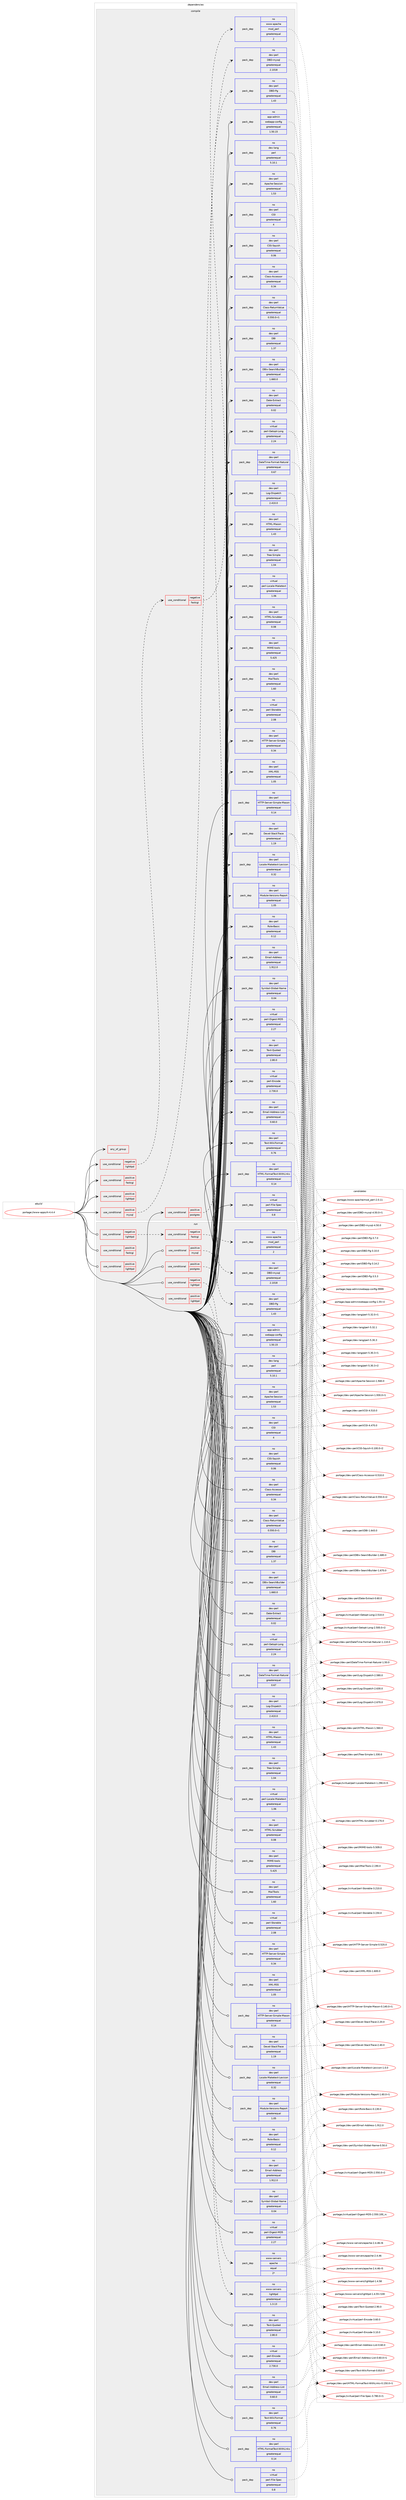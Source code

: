 digraph prolog {

# *************
# Graph options
# *************

newrank=true;
concentrate=true;
compound=true;
graph [rankdir=LR,fontname=Helvetica,fontsize=10,ranksep=1.5];#, ranksep=2.5, nodesep=0.2];
edge  [arrowhead=vee];
node  [fontname=Helvetica,fontsize=10];

# **********
# The ebuild
# **********

subgraph cluster_leftcol {
color=gray;
rank=same;
label=<<i>ebuild</i>>;
id [label="portage://www-apps/rt-4.4.4", color=red, width=4, href="../www-apps/rt-4.4.4.svg"];
}

# ****************
# The dependencies
# ****************

subgraph cluster_midcol {
color=gray;
label=<<i>dependencies</i>>;
subgraph cluster_compile {
fillcolor="#eeeeee";
style=filled;
label=<<i>compile</i>>;
subgraph any67 {
dependency2647 [label=<<TABLE BORDER="0" CELLBORDER="1" CELLSPACING="0" CELLPADDING="4"><TR><TD CELLPADDING="10">any_of_group</TD></TR></TABLE>>, shape=none, color=red];# *** BEGIN UNKNOWN DEPENDENCY TYPE (TODO) ***
# dependency2647 -> package_dependency(portage://www-apps/rt-4.4.4,install,no,virtual,httpd-cgi,none,[,,],[],[])
# *** END UNKNOWN DEPENDENCY TYPE (TODO) ***

# *** BEGIN UNKNOWN DEPENDENCY TYPE (TODO) ***
# dependency2647 -> package_dependency(portage://www-apps/rt-4.4.4,install,no,virtual,httpd-fastcgi,none,[,,],[],[])
# *** END UNKNOWN DEPENDENCY TYPE (TODO) ***

}
id:e -> dependency2647:w [weight=20,style="solid",arrowhead="vee"];
subgraph cond1036 {
dependency2648 [label=<<TABLE BORDER="0" CELLBORDER="1" CELLSPACING="0" CELLPADDING="4"><TR><TD ROWSPAN="3" CELLPADDING="10">use_conditional</TD></TR><TR><TD>negative</TD></TR><TR><TD>lighttpd</TD></TR></TABLE>>, shape=none, color=red];
# *** BEGIN UNKNOWN DEPENDENCY TYPE (TODO) ***
# dependency2648 -> package_dependency(portage://www-apps/rt-4.4.4,install,no,dev-perl,Apache-DBI,none,[,,],[],[])
# *** END UNKNOWN DEPENDENCY TYPE (TODO) ***

subgraph cond1037 {
dependency2649 [label=<<TABLE BORDER="0" CELLBORDER="1" CELLSPACING="0" CELLPADDING="4"><TR><TD ROWSPAN="3" CELLPADDING="10">use_conditional</TD></TR><TR><TD>negative</TD></TR><TR><TD>fastcgi</TD></TR></TABLE>>, shape=none, color=red];
subgraph pack1546 {
dependency2650 [label=<<TABLE BORDER="0" CELLBORDER="1" CELLSPACING="0" CELLPADDING="4" WIDTH="220"><TR><TD ROWSPAN="6" CELLPADDING="30">pack_dep</TD></TR><TR><TD WIDTH="110">no</TD></TR><TR><TD>www-apache</TD></TR><TR><TD>mod_perl</TD></TR><TR><TD>greaterequal</TD></TR><TR><TD>2</TD></TR></TABLE>>, shape=none, color=blue];
}
dependency2649:e -> dependency2650:w [weight=20,style="dashed",arrowhead="vee"];
}
dependency2648:e -> dependency2649:w [weight=20,style="dashed",arrowhead="vee"];
}
id:e -> dependency2648:w [weight=20,style="solid",arrowhead="vee"];
subgraph cond1038 {
dependency2651 [label=<<TABLE BORDER="0" CELLBORDER="1" CELLSPACING="0" CELLPADDING="4"><TR><TD ROWSPAN="3" CELLPADDING="10">use_conditional</TD></TR><TR><TD>positive</TD></TR><TR><TD>fastcgi</TD></TR></TABLE>>, shape=none, color=red];
# *** BEGIN UNKNOWN DEPENDENCY TYPE (TODO) ***
# dependency2651 -> package_dependency(portage://www-apps/rt-4.4.4,install,no,dev-perl,FCGI,none,[,,],[],[])
# *** END UNKNOWN DEPENDENCY TYPE (TODO) ***

# *** BEGIN UNKNOWN DEPENDENCY TYPE (TODO) ***
# dependency2651 -> package_dependency(portage://www-apps/rt-4.4.4,install,no,dev-perl,FCGI-ProcManager,none,[,,],[],[])
# *** END UNKNOWN DEPENDENCY TYPE (TODO) ***

}
id:e -> dependency2651:w [weight=20,style="solid",arrowhead="vee"];
subgraph cond1039 {
dependency2652 [label=<<TABLE BORDER="0" CELLBORDER="1" CELLSPACING="0" CELLPADDING="4"><TR><TD ROWSPAN="3" CELLPADDING="10">use_conditional</TD></TR><TR><TD>positive</TD></TR><TR><TD>lighttpd</TD></TR></TABLE>>, shape=none, color=red];
# *** BEGIN UNKNOWN DEPENDENCY TYPE (TODO) ***
# dependency2652 -> package_dependency(portage://www-apps/rt-4.4.4,install,no,dev-perl,FCGI,none,[,,],[],[])
# *** END UNKNOWN DEPENDENCY TYPE (TODO) ***

}
id:e -> dependency2652:w [weight=20,style="solid",arrowhead="vee"];
subgraph cond1040 {
dependency2653 [label=<<TABLE BORDER="0" CELLBORDER="1" CELLSPACING="0" CELLPADDING="4"><TR><TD ROWSPAN="3" CELLPADDING="10">use_conditional</TD></TR><TR><TD>positive</TD></TR><TR><TD>mysql</TD></TR></TABLE>>, shape=none, color=red];
subgraph pack1547 {
dependency2654 [label=<<TABLE BORDER="0" CELLBORDER="1" CELLSPACING="0" CELLPADDING="4" WIDTH="220"><TR><TD ROWSPAN="6" CELLPADDING="30">pack_dep</TD></TR><TR><TD WIDTH="110">no</TD></TR><TR><TD>dev-perl</TD></TR><TR><TD>DBD-mysql</TD></TR><TR><TD>greaterequal</TD></TR><TR><TD>2.1018</TD></TR></TABLE>>, shape=none, color=blue];
}
dependency2653:e -> dependency2654:w [weight=20,style="dashed",arrowhead="vee"];
}
id:e -> dependency2653:w [weight=20,style="solid",arrowhead="vee"];
subgraph cond1041 {
dependency2655 [label=<<TABLE BORDER="0" CELLBORDER="1" CELLSPACING="0" CELLPADDING="4"><TR><TD ROWSPAN="3" CELLPADDING="10">use_conditional</TD></TR><TR><TD>positive</TD></TR><TR><TD>postgres</TD></TR></TABLE>>, shape=none, color=red];
subgraph pack1548 {
dependency2656 [label=<<TABLE BORDER="0" CELLBORDER="1" CELLSPACING="0" CELLPADDING="4" WIDTH="220"><TR><TD ROWSPAN="6" CELLPADDING="30">pack_dep</TD></TR><TR><TD WIDTH="110">no</TD></TR><TR><TD>dev-perl</TD></TR><TR><TD>DBD-Pg</TD></TR><TR><TD>greaterequal</TD></TR><TR><TD>1.43</TD></TR></TABLE>>, shape=none, color=blue];
}
dependency2655:e -> dependency2656:w [weight=20,style="dashed",arrowhead="vee"];
}
id:e -> dependency2655:w [weight=20,style="solid",arrowhead="vee"];
subgraph pack1549 {
dependency2657 [label=<<TABLE BORDER="0" CELLBORDER="1" CELLSPACING="0" CELLPADDING="4" WIDTH="220"><TR><TD ROWSPAN="6" CELLPADDING="30">pack_dep</TD></TR><TR><TD WIDTH="110">no</TD></TR><TR><TD>app-admin</TD></TR><TR><TD>webapp-config</TD></TR><TR><TD>greaterequal</TD></TR><TR><TD>1.50.15</TD></TR></TABLE>>, shape=none, color=blue];
}
id:e -> dependency2657:w [weight=20,style="solid",arrowhead="vee"];
subgraph pack1550 {
dependency2658 [label=<<TABLE BORDER="0" CELLBORDER="1" CELLSPACING="0" CELLPADDING="4" WIDTH="220"><TR><TD ROWSPAN="6" CELLPADDING="30">pack_dep</TD></TR><TR><TD WIDTH="110">no</TD></TR><TR><TD>dev-lang</TD></TR><TR><TD>perl</TD></TR><TR><TD>greaterequal</TD></TR><TR><TD>5.10.1</TD></TR></TABLE>>, shape=none, color=blue];
}
id:e -> dependency2658:w [weight=20,style="solid",arrowhead="vee"];
subgraph pack1551 {
dependency2659 [label=<<TABLE BORDER="0" CELLBORDER="1" CELLSPACING="0" CELLPADDING="4" WIDTH="220"><TR><TD ROWSPAN="6" CELLPADDING="30">pack_dep</TD></TR><TR><TD WIDTH="110">no</TD></TR><TR><TD>dev-perl</TD></TR><TR><TD>Apache-Session</TD></TR><TR><TD>greaterequal</TD></TR><TR><TD>1.53</TD></TR></TABLE>>, shape=none, color=blue];
}
id:e -> dependency2659:w [weight=20,style="solid",arrowhead="vee"];
# *** BEGIN UNKNOWN DEPENDENCY TYPE (TODO) ***
# id -> package_dependency(portage://www-apps/rt-4.4.4,install,no,dev-perl,Business-Hours,none,[,,],[],[])
# *** END UNKNOWN DEPENDENCY TYPE (TODO) ***

subgraph pack1552 {
dependency2660 [label=<<TABLE BORDER="0" CELLBORDER="1" CELLSPACING="0" CELLPADDING="4" WIDTH="220"><TR><TD ROWSPAN="6" CELLPADDING="30">pack_dep</TD></TR><TR><TD WIDTH="110">no</TD></TR><TR><TD>dev-perl</TD></TR><TR><TD>CGI</TD></TR><TR><TD>greaterequal</TD></TR><TR><TD>4</TD></TR></TABLE>>, shape=none, color=blue];
}
id:e -> dependency2660:w [weight=20,style="solid",arrowhead="vee"];
# *** BEGIN UNKNOWN DEPENDENCY TYPE (TODO) ***
# id -> package_dependency(portage://www-apps/rt-4.4.4,install,no,dev-perl,CGI-Emulate-PSGI,none,[,,],[],[])
# *** END UNKNOWN DEPENDENCY TYPE (TODO) ***

# *** BEGIN UNKNOWN DEPENDENCY TYPE (TODO) ***
# id -> package_dependency(portage://www-apps/rt-4.4.4,install,no,dev-perl,CGI-PSGI,none,[,,],[],[])
# *** END UNKNOWN DEPENDENCY TYPE (TODO) ***

# *** BEGIN UNKNOWN DEPENDENCY TYPE (TODO) ***
# id -> package_dependency(portage://www-apps/rt-4.4.4,install,no,dev-perl,CSS-Minifier-XS,none,[,,],[],[])
# *** END UNKNOWN DEPENDENCY TYPE (TODO) ***

subgraph pack1553 {
dependency2661 [label=<<TABLE BORDER="0" CELLBORDER="1" CELLSPACING="0" CELLPADDING="4" WIDTH="220"><TR><TD ROWSPAN="6" CELLPADDING="30">pack_dep</TD></TR><TR><TD WIDTH="110">no</TD></TR><TR><TD>dev-perl</TD></TR><TR><TD>CSS-Squish</TD></TR><TR><TD>greaterequal</TD></TR><TR><TD>0.06</TD></TR></TABLE>>, shape=none, color=blue];
}
id:e -> dependency2661:w [weight=20,style="solid",arrowhead="vee"];
# *** BEGIN UNKNOWN DEPENDENCY TYPE (TODO) ***
# id -> package_dependency(portage://www-apps/rt-4.4.4,install,no,dev-perl,Cache-Simple-TimedExpiry,none,[,,],[],[])
# *** END UNKNOWN DEPENDENCY TYPE (TODO) ***

# *** BEGIN UNKNOWN DEPENDENCY TYPE (TODO) ***
# id -> package_dependency(portage://www-apps/rt-4.4.4,install,no,dev-perl,Calendar-Simple,none,[,,],[],[])
# *** END UNKNOWN DEPENDENCY TYPE (TODO) ***

subgraph pack1554 {
dependency2662 [label=<<TABLE BORDER="0" CELLBORDER="1" CELLSPACING="0" CELLPADDING="4" WIDTH="220"><TR><TD ROWSPAN="6" CELLPADDING="30">pack_dep</TD></TR><TR><TD WIDTH="110">no</TD></TR><TR><TD>dev-perl</TD></TR><TR><TD>Class-Accessor</TD></TR><TR><TD>greaterequal</TD></TR><TR><TD>0.34</TD></TR></TABLE>>, shape=none, color=blue];
}
id:e -> dependency2662:w [weight=20,style="solid",arrowhead="vee"];
subgraph pack1555 {
dependency2663 [label=<<TABLE BORDER="0" CELLBORDER="1" CELLSPACING="0" CELLPADDING="4" WIDTH="220"><TR><TD ROWSPAN="6" CELLPADDING="30">pack_dep</TD></TR><TR><TD WIDTH="110">no</TD></TR><TR><TD>dev-perl</TD></TR><TR><TD>Class-ReturnValue</TD></TR><TR><TD>greaterequal</TD></TR><TR><TD>0.550.0-r1</TD></TR></TABLE>>, shape=none, color=blue];
}
id:e -> dependency2663:w [weight=20,style="solid",arrowhead="vee"];
# *** BEGIN UNKNOWN DEPENDENCY TYPE (TODO) ***
# id -> package_dependency(portage://www-apps/rt-4.4.4,install,no,dev-perl,Convert-Color,none,[,,],[],[])
# *** END UNKNOWN DEPENDENCY TYPE (TODO) ***

# *** BEGIN UNKNOWN DEPENDENCY TYPE (TODO) ***
# id -> package_dependency(portage://www-apps/rt-4.4.4,install,no,dev-perl,Crypt-Eksblowfish,none,[,,],[],[])
# *** END UNKNOWN DEPENDENCY TYPE (TODO) ***

# *** BEGIN UNKNOWN DEPENDENCY TYPE (TODO) ***
# id -> package_dependency(portage://www-apps/rt-4.4.4,install,no,dev-perl,Crypt-SSLeay,none,[,,],[],[])
# *** END UNKNOWN DEPENDENCY TYPE (TODO) ***

# *** BEGIN UNKNOWN DEPENDENCY TYPE (TODO) ***
# id -> package_dependency(portage://www-apps/rt-4.4.4,install,no,dev-perl,Crypt-X509,none,[,,],[],[])
# *** END UNKNOWN DEPENDENCY TYPE (TODO) ***

# *** BEGIN UNKNOWN DEPENDENCY TYPE (TODO) ***
# id -> package_dependency(portage://www-apps/rt-4.4.4,install,no,dev-perl,DBD-SQLite,none,[,,],[],[])
# *** END UNKNOWN DEPENDENCY TYPE (TODO) ***

subgraph pack1556 {
dependency2664 [label=<<TABLE BORDER="0" CELLBORDER="1" CELLSPACING="0" CELLPADDING="4" WIDTH="220"><TR><TD ROWSPAN="6" CELLPADDING="30">pack_dep</TD></TR><TR><TD WIDTH="110">no</TD></TR><TR><TD>dev-perl</TD></TR><TR><TD>DBI</TD></TR><TR><TD>greaterequal</TD></TR><TR><TD>1.37</TD></TR></TABLE>>, shape=none, color=blue];
}
id:e -> dependency2664:w [weight=20,style="solid",arrowhead="vee"];
subgraph pack1557 {
dependency2665 [label=<<TABLE BORDER="0" CELLBORDER="1" CELLSPACING="0" CELLPADDING="4" WIDTH="220"><TR><TD ROWSPAN="6" CELLPADDING="30">pack_dep</TD></TR><TR><TD WIDTH="110">no</TD></TR><TR><TD>dev-perl</TD></TR><TR><TD>DBIx-SearchBuilder</TD></TR><TR><TD>greaterequal</TD></TR><TR><TD>1.660.0</TD></TR></TABLE>>, shape=none, color=blue];
}
id:e -> dependency2665:w [weight=20,style="solid",arrowhead="vee"];
# *** BEGIN UNKNOWN DEPENDENCY TYPE (TODO) ***
# id -> package_dependency(portage://www-apps/rt-4.4.4,install,no,dev-perl,Data-GUID,none,[,,],[],[])
# *** END UNKNOWN DEPENDENCY TYPE (TODO) ***

# *** BEGIN UNKNOWN DEPENDENCY TYPE (TODO) ***
# id -> package_dependency(portage://www-apps/rt-4.4.4,install,no,dev-perl,Data-ICal,none,[,,],[],[])
# *** END UNKNOWN DEPENDENCY TYPE (TODO) ***

# *** BEGIN UNKNOWN DEPENDENCY TYPE (TODO) ***
# id -> package_dependency(portage://www-apps/rt-4.4.4,install,no,dev-perl,Data-Page-Pageset,none,[,,],[],[])
# *** END UNKNOWN DEPENDENCY TYPE (TODO) ***

subgraph pack1558 {
dependency2666 [label=<<TABLE BORDER="0" CELLBORDER="1" CELLSPACING="0" CELLPADDING="4" WIDTH="220"><TR><TD ROWSPAN="6" CELLPADDING="30">pack_dep</TD></TR><TR><TD WIDTH="110">no</TD></TR><TR><TD>dev-perl</TD></TR><TR><TD>Date-Extract</TD></TR><TR><TD>greaterequal</TD></TR><TR><TD>0.02</TD></TR></TABLE>>, shape=none, color=blue];
}
id:e -> dependency2666:w [weight=20,style="solid",arrowhead="vee"];
# *** BEGIN UNKNOWN DEPENDENCY TYPE (TODO) ***
# id -> package_dependency(portage://www-apps/rt-4.4.4,install,no,dev-perl,Date-Manip,none,[,,],[],[])
# *** END UNKNOWN DEPENDENCY TYPE (TODO) ***

subgraph pack1559 {
dependency2667 [label=<<TABLE BORDER="0" CELLBORDER="1" CELLSPACING="0" CELLPADDING="4" WIDTH="220"><TR><TD ROWSPAN="6" CELLPADDING="30">pack_dep</TD></TR><TR><TD WIDTH="110">no</TD></TR><TR><TD>dev-perl</TD></TR><TR><TD>DateTime-Format-Natural</TD></TR><TR><TD>greaterequal</TD></TR><TR><TD>0.67</TD></TR></TABLE>>, shape=none, color=blue];
}
id:e -> dependency2667:w [weight=20,style="solid",arrowhead="vee"];
# *** BEGIN UNKNOWN DEPENDENCY TYPE (TODO) ***
# id -> package_dependency(portage://www-apps/rt-4.4.4,install,no,dev-perl,Devel-GlobalDestruction,none,[,,],[],[])
# *** END UNKNOWN DEPENDENCY TYPE (TODO) ***

subgraph pack1560 {
dependency2668 [label=<<TABLE BORDER="0" CELLBORDER="1" CELLSPACING="0" CELLPADDING="4" WIDTH="220"><TR><TD ROWSPAN="6" CELLPADDING="30">pack_dep</TD></TR><TR><TD WIDTH="110">no</TD></TR><TR><TD>dev-perl</TD></TR><TR><TD>Devel-StackTrace</TD></TR><TR><TD>greaterequal</TD></TR><TR><TD>1.19</TD></TR></TABLE>>, shape=none, color=blue];
}
id:e -> dependency2668:w [weight=20,style="solid",arrowhead="vee"];
subgraph pack1561 {
dependency2669 [label=<<TABLE BORDER="0" CELLBORDER="1" CELLSPACING="0" CELLPADDING="4" WIDTH="220"><TR><TD ROWSPAN="6" CELLPADDING="30">pack_dep</TD></TR><TR><TD WIDTH="110">no</TD></TR><TR><TD>dev-perl</TD></TR><TR><TD>Email-Address</TD></TR><TR><TD>greaterequal</TD></TR><TR><TD>1.912.0</TD></TR></TABLE>>, shape=none, color=blue];
}
id:e -> dependency2669:w [weight=20,style="solid",arrowhead="vee"];
subgraph pack1562 {
dependency2670 [label=<<TABLE BORDER="0" CELLBORDER="1" CELLSPACING="0" CELLPADDING="4" WIDTH="220"><TR><TD ROWSPAN="6" CELLPADDING="30">pack_dep</TD></TR><TR><TD WIDTH="110">no</TD></TR><TR><TD>dev-perl</TD></TR><TR><TD>Email-Address-List</TD></TR><TR><TD>greaterequal</TD></TR><TR><TD>0.60.0</TD></TR></TABLE>>, shape=none, color=blue];
}
id:e -> dependency2670:w [weight=20,style="solid",arrowhead="vee"];
# *** BEGIN UNKNOWN DEPENDENCY TYPE (TODO) ***
# id -> package_dependency(portage://www-apps/rt-4.4.4,install,no,dev-perl,File-ShareDir,none,[,,],[],[])
# *** END UNKNOWN DEPENDENCY TYPE (TODO) ***

# *** BEGIN UNKNOWN DEPENDENCY TYPE (TODO) ***
# id -> package_dependency(portage://www-apps/rt-4.4.4,install,no,dev-perl,File-Which,none,[,,],[],[])
# *** END UNKNOWN DEPENDENCY TYPE (TODO) ***

# *** BEGIN UNKNOWN DEPENDENCY TYPE (TODO) ***
# id -> package_dependency(portage://www-apps/rt-4.4.4,install,no,dev-perl,GD,none,[,,],[],[use(enable(png),none),use(enable(gif),none)])
# *** END UNKNOWN DEPENDENCY TYPE (TODO) ***

# *** BEGIN UNKNOWN DEPENDENCY TYPE (TODO) ***
# id -> package_dependency(portage://www-apps/rt-4.4.4,install,no,dev-perl,GDGraph,none,[,,],[],[])
# *** END UNKNOWN DEPENDENCY TYPE (TODO) ***

# *** BEGIN UNKNOWN DEPENDENCY TYPE (TODO) ***
# id -> package_dependency(portage://www-apps/rt-4.4.4,install,no,dev-perl,GDTextUtil,none,[,,],[],[])
# *** END UNKNOWN DEPENDENCY TYPE (TODO) ***

# *** BEGIN UNKNOWN DEPENDENCY TYPE (TODO) ***
# id -> package_dependency(portage://www-apps/rt-4.4.4,install,no,dev-perl,GnuPG-Interface,none,[,,],[],[])
# *** END UNKNOWN DEPENDENCY TYPE (TODO) ***

# *** BEGIN UNKNOWN DEPENDENCY TYPE (TODO) ***
# id -> package_dependency(portage://www-apps/rt-4.4.4,install,no,dev-perl,GraphViz,none,[,,],[],[])
# *** END UNKNOWN DEPENDENCY TYPE (TODO) ***

subgraph pack1563 {
dependency2671 [label=<<TABLE BORDER="0" CELLBORDER="1" CELLSPACING="0" CELLPADDING="4" WIDTH="220"><TR><TD ROWSPAN="6" CELLPADDING="30">pack_dep</TD></TR><TR><TD WIDTH="110">no</TD></TR><TR><TD>dev-perl</TD></TR><TR><TD>HTML-FormatText-WithLinks</TD></TR><TR><TD>greaterequal</TD></TR><TR><TD>0.14</TD></TR></TABLE>>, shape=none, color=blue];
}
id:e -> dependency2671:w [weight=20,style="solid",arrowhead="vee"];
# *** BEGIN UNKNOWN DEPENDENCY TYPE (TODO) ***
# id -> package_dependency(portage://www-apps/rt-4.4.4,install,no,dev-perl,HTML-FormatText-WithLinks-AndTables,none,[,,],[],[])
# *** END UNKNOWN DEPENDENCY TYPE (TODO) ***

# *** BEGIN UNKNOWN DEPENDENCY TYPE (TODO) ***
# id -> package_dependency(portage://www-apps/rt-4.4.4,install,no,dev-perl,HTML-Formatter,none,[,,],[],[])
# *** END UNKNOWN DEPENDENCY TYPE (TODO) ***

# *** BEGIN UNKNOWN DEPENDENCY TYPE (TODO) ***
# id -> package_dependency(portage://www-apps/rt-4.4.4,install,no,dev-perl,HTML-Gumbo,none,[,,],[],[])
# *** END UNKNOWN DEPENDENCY TYPE (TODO) ***

subgraph pack1564 {
dependency2672 [label=<<TABLE BORDER="0" CELLBORDER="1" CELLSPACING="0" CELLPADDING="4" WIDTH="220"><TR><TD ROWSPAN="6" CELLPADDING="30">pack_dep</TD></TR><TR><TD WIDTH="110">no</TD></TR><TR><TD>dev-perl</TD></TR><TR><TD>HTML-Mason</TD></TR><TR><TD>greaterequal</TD></TR><TR><TD>1.43</TD></TR></TABLE>>, shape=none, color=blue];
}
id:e -> dependency2672:w [weight=20,style="solid",arrowhead="vee"];
# *** BEGIN UNKNOWN DEPENDENCY TYPE (TODO) ***
# id -> package_dependency(portage://www-apps/rt-4.4.4,install,no,dev-perl,HTML-Mason-PSGIHandler,none,[,,],[],[])
# *** END UNKNOWN DEPENDENCY TYPE (TODO) ***

# *** BEGIN UNKNOWN DEPENDENCY TYPE (TODO) ***
# id -> package_dependency(portage://www-apps/rt-4.4.4,install,no,dev-perl,HTML-Parser,none,[,,],[],[])
# *** END UNKNOWN DEPENDENCY TYPE (TODO) ***

# *** BEGIN UNKNOWN DEPENDENCY TYPE (TODO) ***
# id -> package_dependency(portage://www-apps/rt-4.4.4,install,no,dev-perl,HTML-Quoted,none,[,,],[],[])
# *** END UNKNOWN DEPENDENCY TYPE (TODO) ***

# *** BEGIN UNKNOWN DEPENDENCY TYPE (TODO) ***
# id -> package_dependency(portage://www-apps/rt-4.4.4,install,no,dev-perl,HTML-RewriteAttributes,none,[,,],[],[])
# *** END UNKNOWN DEPENDENCY TYPE (TODO) ***

subgraph pack1565 {
dependency2673 [label=<<TABLE BORDER="0" CELLBORDER="1" CELLSPACING="0" CELLPADDING="4" WIDTH="220"><TR><TD ROWSPAN="6" CELLPADDING="30">pack_dep</TD></TR><TR><TD WIDTH="110">no</TD></TR><TR><TD>dev-perl</TD></TR><TR><TD>HTML-Scrubber</TD></TR><TR><TD>greaterequal</TD></TR><TR><TD>0.08</TD></TR></TABLE>>, shape=none, color=blue];
}
id:e -> dependency2673:w [weight=20,style="solid",arrowhead="vee"];
# *** BEGIN UNKNOWN DEPENDENCY TYPE (TODO) ***
# id -> package_dependency(portage://www-apps/rt-4.4.4,install,no,dev-perl,HTML-Tree,none,[,,],[],[])
# *** END UNKNOWN DEPENDENCY TYPE (TODO) ***

subgraph pack1566 {
dependency2674 [label=<<TABLE BORDER="0" CELLBORDER="1" CELLSPACING="0" CELLPADDING="4" WIDTH="220"><TR><TD ROWSPAN="6" CELLPADDING="30">pack_dep</TD></TR><TR><TD WIDTH="110">no</TD></TR><TR><TD>dev-perl</TD></TR><TR><TD>HTTP-Server-Simple</TD></TR><TR><TD>greaterequal</TD></TR><TR><TD>0.34</TD></TR></TABLE>>, shape=none, color=blue];
}
id:e -> dependency2674:w [weight=20,style="solid",arrowhead="vee"];
subgraph pack1567 {
dependency2675 [label=<<TABLE BORDER="0" CELLBORDER="1" CELLSPACING="0" CELLPADDING="4" WIDTH="220"><TR><TD ROWSPAN="6" CELLPADDING="30">pack_dep</TD></TR><TR><TD WIDTH="110">no</TD></TR><TR><TD>dev-perl</TD></TR><TR><TD>HTTP-Server-Simple-Mason</TD></TR><TR><TD>greaterequal</TD></TR><TR><TD>0.14</TD></TR></TABLE>>, shape=none, color=blue];
}
id:e -> dependency2675:w [weight=20,style="solid",arrowhead="vee"];
# *** BEGIN UNKNOWN DEPENDENCY TYPE (TODO) ***
# id -> package_dependency(portage://www-apps/rt-4.4.4,install,no,dev-perl,IPC-Run3,none,[,,],[],[])
# *** END UNKNOWN DEPENDENCY TYPE (TODO) ***

# *** BEGIN UNKNOWN DEPENDENCY TYPE (TODO) ***
# id -> package_dependency(portage://www-apps/rt-4.4.4,install,no,dev-perl,JSON,none,[,,],[],[])
# *** END UNKNOWN DEPENDENCY TYPE (TODO) ***

# *** BEGIN UNKNOWN DEPENDENCY TYPE (TODO) ***
# id -> package_dependency(portage://www-apps/rt-4.4.4,install,no,dev-perl,JavaScript-Minifier-XS,none,[,,],[],[])
# *** END UNKNOWN DEPENDENCY TYPE (TODO) ***

# *** BEGIN UNKNOWN DEPENDENCY TYPE (TODO) ***
# id -> package_dependency(portage://www-apps/rt-4.4.4,install,no,dev-perl,Locale-Maketext-Fuzzy,none,[,,],[],[])
# *** END UNKNOWN DEPENDENCY TYPE (TODO) ***

subgraph pack1568 {
dependency2676 [label=<<TABLE BORDER="0" CELLBORDER="1" CELLSPACING="0" CELLPADDING="4" WIDTH="220"><TR><TD ROWSPAN="6" CELLPADDING="30">pack_dep</TD></TR><TR><TD WIDTH="110">no</TD></TR><TR><TD>dev-perl</TD></TR><TR><TD>Locale-Maketext-Lexicon</TD></TR><TR><TD>greaterequal</TD></TR><TR><TD>0.32</TD></TR></TABLE>>, shape=none, color=blue];
}
id:e -> dependency2676:w [weight=20,style="solid",arrowhead="vee"];
subgraph pack1569 {
dependency2677 [label=<<TABLE BORDER="0" CELLBORDER="1" CELLSPACING="0" CELLPADDING="4" WIDTH="220"><TR><TD ROWSPAN="6" CELLPADDING="30">pack_dep</TD></TR><TR><TD WIDTH="110">no</TD></TR><TR><TD>dev-perl</TD></TR><TR><TD>Log-Dispatch</TD></TR><TR><TD>greaterequal</TD></TR><TR><TD>2.410.0</TD></TR></TABLE>>, shape=none, color=blue];
}
id:e -> dependency2677:w [weight=20,style="solid",arrowhead="vee"];
# *** BEGIN UNKNOWN DEPENDENCY TYPE (TODO) ***
# id -> package_dependency(portage://www-apps/rt-4.4.4,install,no,dev-perl,MIME-Types,none,[,,],[],[])
# *** END UNKNOWN DEPENDENCY TYPE (TODO) ***

subgraph pack1570 {
dependency2678 [label=<<TABLE BORDER="0" CELLBORDER="1" CELLSPACING="0" CELLPADDING="4" WIDTH="220"><TR><TD ROWSPAN="6" CELLPADDING="30">pack_dep</TD></TR><TR><TD WIDTH="110">no</TD></TR><TR><TD>dev-perl</TD></TR><TR><TD>MIME-tools</TD></TR><TR><TD>greaterequal</TD></TR><TR><TD>5.425</TD></TR></TABLE>>, shape=none, color=blue];
}
id:e -> dependency2678:w [weight=20,style="solid",arrowhead="vee"];
subgraph pack1571 {
dependency2679 [label=<<TABLE BORDER="0" CELLBORDER="1" CELLSPACING="0" CELLPADDING="4" WIDTH="220"><TR><TD ROWSPAN="6" CELLPADDING="30">pack_dep</TD></TR><TR><TD WIDTH="110">no</TD></TR><TR><TD>dev-perl</TD></TR><TR><TD>MailTools</TD></TR><TR><TD>greaterequal</TD></TR><TR><TD>1.60</TD></TR></TABLE>>, shape=none, color=blue];
}
id:e -> dependency2679:w [weight=20,style="solid",arrowhead="vee"];
# *** BEGIN UNKNOWN DEPENDENCY TYPE (TODO) ***
# id -> package_dependency(portage://www-apps/rt-4.4.4,install,no,dev-perl,Module-Refresh,none,[,,],[],[])
# *** END UNKNOWN DEPENDENCY TYPE (TODO) ***

subgraph pack1572 {
dependency2680 [label=<<TABLE BORDER="0" CELLBORDER="1" CELLSPACING="0" CELLPADDING="4" WIDTH="220"><TR><TD ROWSPAN="6" CELLPADDING="30">pack_dep</TD></TR><TR><TD WIDTH="110">no</TD></TR><TR><TD>dev-perl</TD></TR><TR><TD>Module-Versions-Report</TD></TR><TR><TD>greaterequal</TD></TR><TR><TD>1.05</TD></TR></TABLE>>, shape=none, color=blue];
}
id:e -> dependency2680:w [weight=20,style="solid",arrowhead="vee"];
# *** BEGIN UNKNOWN DEPENDENCY TYPE (TODO) ***
# id -> package_dependency(portage://www-apps/rt-4.4.4,install,no,dev-perl,Mozilla-CA,none,[,,],[],[])
# *** END UNKNOWN DEPENDENCY TYPE (TODO) ***

# *** BEGIN UNKNOWN DEPENDENCY TYPE (TODO) ***
# id -> package_dependency(portage://www-apps/rt-4.4.4,install,no,dev-perl,Net-CIDR,none,[,,],[],[])
# *** END UNKNOWN DEPENDENCY TYPE (TODO) ***

# *** BEGIN UNKNOWN DEPENDENCY TYPE (TODO) ***
# id -> package_dependency(portage://www-apps/rt-4.4.4,install,no,dev-perl,Net-IP,none,[,,],[],[])
# *** END UNKNOWN DEPENDENCY TYPE (TODO) ***

# *** BEGIN UNKNOWN DEPENDENCY TYPE (TODO) ***
# id -> package_dependency(portage://www-apps/rt-4.4.4,install,no,dev-perl,Net-Server,none,[,,],[],[])
# *** END UNKNOWN DEPENDENCY TYPE (TODO) ***

# *** BEGIN UNKNOWN DEPENDENCY TYPE (TODO) ***
# id -> package_dependency(portage://www-apps/rt-4.4.4,install,no,dev-perl,PerlIO-eol,none,[,,],[],[])
# *** END UNKNOWN DEPENDENCY TYPE (TODO) ***

# *** BEGIN UNKNOWN DEPENDENCY TYPE (TODO) ***
# id -> package_dependency(portage://www-apps/rt-4.4.4,install,no,dev-perl,Plack,none,[,,],[],[])
# *** END UNKNOWN DEPENDENCY TYPE (TODO) ***

# *** BEGIN UNKNOWN DEPENDENCY TYPE (TODO) ***
# id -> package_dependency(portage://www-apps/rt-4.4.4,install,no,dev-perl,Regexp-Common,none,[,,],[],[])
# *** END UNKNOWN DEPENDENCY TYPE (TODO) ***

# *** BEGIN UNKNOWN DEPENDENCY TYPE (TODO) ***
# id -> package_dependency(portage://www-apps/rt-4.4.4,install,no,dev-perl,Regexp-Common-net-CIDR,none,[,,],[],[])
# *** END UNKNOWN DEPENDENCY TYPE (TODO) ***

# *** BEGIN UNKNOWN DEPENDENCY TYPE (TODO) ***
# id -> package_dependency(portage://www-apps/rt-4.4.4,install,no,dev-perl,Regexp-IPv6,none,[,,],[],[])
# *** END UNKNOWN DEPENDENCY TYPE (TODO) ***

subgraph pack1573 {
dependency2681 [label=<<TABLE BORDER="0" CELLBORDER="1" CELLSPACING="0" CELLPADDING="4" WIDTH="220"><TR><TD ROWSPAN="6" CELLPADDING="30">pack_dep</TD></TR><TR><TD WIDTH="110">no</TD></TR><TR><TD>dev-perl</TD></TR><TR><TD>Role-Basic</TD></TR><TR><TD>greaterequal</TD></TR><TR><TD>0.12</TD></TR></TABLE>>, shape=none, color=blue];
}
id:e -> dependency2681:w [weight=20,style="solid",arrowhead="vee"];
# *** BEGIN UNKNOWN DEPENDENCY TYPE (TODO) ***
# id -> package_dependency(portage://www-apps/rt-4.4.4,install,no,dev-perl,Scope-Upper,none,[,,],[],[])
# *** END UNKNOWN DEPENDENCY TYPE (TODO) ***

# *** BEGIN UNKNOWN DEPENDENCY TYPE (TODO) ***
# id -> package_dependency(portage://www-apps/rt-4.4.4,install,no,dev-perl,Starlet,none,[,,],[],[])
# *** END UNKNOWN DEPENDENCY TYPE (TODO) ***

# *** BEGIN UNKNOWN DEPENDENCY TYPE (TODO) ***
# id -> package_dependency(portage://www-apps/rt-4.4.4,install,no,dev-perl,String-ShellQuote,none,[,,],[],[])
# *** END UNKNOWN DEPENDENCY TYPE (TODO) ***

subgraph pack1574 {
dependency2682 [label=<<TABLE BORDER="0" CELLBORDER="1" CELLSPACING="0" CELLPADDING="4" WIDTH="220"><TR><TD ROWSPAN="6" CELLPADDING="30">pack_dep</TD></TR><TR><TD WIDTH="110">no</TD></TR><TR><TD>dev-perl</TD></TR><TR><TD>Symbol-Global-Name</TD></TR><TR><TD>greaterequal</TD></TR><TR><TD>0.04</TD></TR></TABLE>>, shape=none, color=blue];
}
id:e -> dependency2682:w [weight=20,style="solid",arrowhead="vee"];
# *** BEGIN UNKNOWN DEPENDENCY TYPE (TODO) ***
# id -> package_dependency(portage://www-apps/rt-4.4.4,install,no,dev-perl,TermReadKey,none,[,,],[],[])
# *** END UNKNOWN DEPENDENCY TYPE (TODO) ***

# *** BEGIN UNKNOWN DEPENDENCY TYPE (TODO) ***
# id -> package_dependency(portage://www-apps/rt-4.4.4,install,no,dev-perl,Text-Autoformat,none,[,,],[],[])
# *** END UNKNOWN DEPENDENCY TYPE (TODO) ***

# *** BEGIN UNKNOWN DEPENDENCY TYPE (TODO) ***
# id -> package_dependency(portage://www-apps/rt-4.4.4,install,no,dev-perl,Text-Password-Pronounceable,none,[,,],[],[])
# *** END UNKNOWN DEPENDENCY TYPE (TODO) ***

subgraph pack1575 {
dependency2683 [label=<<TABLE BORDER="0" CELLBORDER="1" CELLSPACING="0" CELLPADDING="4" WIDTH="220"><TR><TD ROWSPAN="6" CELLPADDING="30">pack_dep</TD></TR><TR><TD WIDTH="110">no</TD></TR><TR><TD>dev-perl</TD></TR><TR><TD>Text-Quoted</TD></TR><TR><TD>greaterequal</TD></TR><TR><TD>2.80.0</TD></TR></TABLE>>, shape=none, color=blue];
}
id:e -> dependency2683:w [weight=20,style="solid",arrowhead="vee"];
# *** BEGIN UNKNOWN DEPENDENCY TYPE (TODO) ***
# id -> package_dependency(portage://www-apps/rt-4.4.4,install,no,dev-perl,Text-Template,none,[,,],[],[])
# *** END UNKNOWN DEPENDENCY TYPE (TODO) ***

subgraph pack1576 {
dependency2684 [label=<<TABLE BORDER="0" CELLBORDER="1" CELLSPACING="0" CELLPADDING="4" WIDTH="220"><TR><TD ROWSPAN="6" CELLPADDING="30">pack_dep</TD></TR><TR><TD WIDTH="110">no</TD></TR><TR><TD>dev-perl</TD></TR><TR><TD>Text-WikiFormat</TD></TR><TR><TD>greaterequal</TD></TR><TR><TD>0.76</TD></TR></TABLE>>, shape=none, color=blue];
}
id:e -> dependency2684:w [weight=20,style="solid",arrowhead="vee"];
# *** BEGIN UNKNOWN DEPENDENCY TYPE (TODO) ***
# id -> package_dependency(portage://www-apps/rt-4.4.4,install,no,dev-perl,Text-Wrapper,none,[,,],[],[])
# *** END UNKNOWN DEPENDENCY TYPE (TODO) ***

# *** BEGIN UNKNOWN DEPENDENCY TYPE (TODO) ***
# id -> package_dependency(portage://www-apps/rt-4.4.4,install,no,dev-perl,Time-ParseDate,none,[,,],[],[])
# *** END UNKNOWN DEPENDENCY TYPE (TODO) ***

# *** BEGIN UNKNOWN DEPENDENCY TYPE (TODO) ***
# id -> package_dependency(portage://www-apps/rt-4.4.4,install,no,dev-perl,TimeDate,none,[,,],[],[])
# *** END UNKNOWN DEPENDENCY TYPE (TODO) ***

subgraph pack1577 {
dependency2685 [label=<<TABLE BORDER="0" CELLBORDER="1" CELLSPACING="0" CELLPADDING="4" WIDTH="220"><TR><TD ROWSPAN="6" CELLPADDING="30">pack_dep</TD></TR><TR><TD WIDTH="110">no</TD></TR><TR><TD>dev-perl</TD></TR><TR><TD>Tree-Simple</TD></TR><TR><TD>greaterequal</TD></TR><TR><TD>1.04</TD></TR></TABLE>>, shape=none, color=blue];
}
id:e -> dependency2685:w [weight=20,style="solid",arrowhead="vee"];
# *** BEGIN UNKNOWN DEPENDENCY TYPE (TODO) ***
# id -> package_dependency(portage://www-apps/rt-4.4.4,install,no,dev-perl,UNIVERSAL-require,none,[,,],[],[])
# *** END UNKNOWN DEPENDENCY TYPE (TODO) ***

subgraph pack1578 {
dependency2686 [label=<<TABLE BORDER="0" CELLBORDER="1" CELLSPACING="0" CELLPADDING="4" WIDTH="220"><TR><TD ROWSPAN="6" CELLPADDING="30">pack_dep</TD></TR><TR><TD WIDTH="110">no</TD></TR><TR><TD>dev-perl</TD></TR><TR><TD>XML-RSS</TD></TR><TR><TD>greaterequal</TD></TR><TR><TD>1.05</TD></TR></TABLE>>, shape=none, color=blue];
}
id:e -> dependency2686:w [weight=20,style="solid",arrowhead="vee"];
# *** BEGIN UNKNOWN DEPENDENCY TYPE (TODO) ***
# id -> package_dependency(portage://www-apps/rt-4.4.4,install,no,dev-perl,libwww-perl,none,[,,],[],[])
# *** END UNKNOWN DEPENDENCY TYPE (TODO) ***

# *** BEGIN UNKNOWN DEPENDENCY TYPE (TODO) ***
# id -> package_dependency(portage://www-apps/rt-4.4.4,install,no,virtual,perl-Digest,none,[,,],[],[])
# *** END UNKNOWN DEPENDENCY TYPE (TODO) ***

subgraph pack1579 {
dependency2687 [label=<<TABLE BORDER="0" CELLBORDER="1" CELLSPACING="0" CELLPADDING="4" WIDTH="220"><TR><TD ROWSPAN="6" CELLPADDING="30">pack_dep</TD></TR><TR><TD WIDTH="110">no</TD></TR><TR><TD>virtual</TD></TR><TR><TD>perl-Digest-MD5</TD></TR><TR><TD>greaterequal</TD></TR><TR><TD>2.27</TD></TR></TABLE>>, shape=none, color=blue];
}
id:e -> dependency2687:w [weight=20,style="solid",arrowhead="vee"];
subgraph pack1580 {
dependency2688 [label=<<TABLE BORDER="0" CELLBORDER="1" CELLSPACING="0" CELLPADDING="4" WIDTH="220"><TR><TD ROWSPAN="6" CELLPADDING="30">pack_dep</TD></TR><TR><TD WIDTH="110">no</TD></TR><TR><TD>virtual</TD></TR><TR><TD>perl-Encode</TD></TR><TR><TD>greaterequal</TD></TR><TR><TD>2.730.0</TD></TR></TABLE>>, shape=none, color=blue];
}
id:e -> dependency2688:w [weight=20,style="solid",arrowhead="vee"];
subgraph pack1581 {
dependency2689 [label=<<TABLE BORDER="0" CELLBORDER="1" CELLSPACING="0" CELLPADDING="4" WIDTH="220"><TR><TD ROWSPAN="6" CELLPADDING="30">pack_dep</TD></TR><TR><TD WIDTH="110">no</TD></TR><TR><TD>virtual</TD></TR><TR><TD>perl-File-Spec</TD></TR><TR><TD>greaterequal</TD></TR><TR><TD>0.8</TD></TR></TABLE>>, shape=none, color=blue];
}
id:e -> dependency2689:w [weight=20,style="solid",arrowhead="vee"];
# *** BEGIN UNKNOWN DEPENDENCY TYPE (TODO) ***
# id -> package_dependency(portage://www-apps/rt-4.4.4,install,no,virtual,perl-File-Temp,none,[,,],[],[])
# *** END UNKNOWN DEPENDENCY TYPE (TODO) ***

subgraph pack1582 {
dependency2690 [label=<<TABLE BORDER="0" CELLBORDER="1" CELLSPACING="0" CELLPADDING="4" WIDTH="220"><TR><TD ROWSPAN="6" CELLPADDING="30">pack_dep</TD></TR><TR><TD WIDTH="110">no</TD></TR><TR><TD>virtual</TD></TR><TR><TD>perl-Getopt-Long</TD></TR><TR><TD>greaterequal</TD></TR><TR><TD>2.24</TD></TR></TABLE>>, shape=none, color=blue];
}
id:e -> dependency2690:w [weight=20,style="solid",arrowhead="vee"];
subgraph pack1583 {
dependency2691 [label=<<TABLE BORDER="0" CELLBORDER="1" CELLSPACING="0" CELLPADDING="4" WIDTH="220"><TR><TD ROWSPAN="6" CELLPADDING="30">pack_dep</TD></TR><TR><TD WIDTH="110">no</TD></TR><TR><TD>virtual</TD></TR><TR><TD>perl-Locale-Maketext</TD></TR><TR><TD>greaterequal</TD></TR><TR><TD>1.06</TD></TR></TABLE>>, shape=none, color=blue];
}
id:e -> dependency2691:w [weight=20,style="solid",arrowhead="vee"];
# *** BEGIN UNKNOWN DEPENDENCY TYPE (TODO) ***
# id -> package_dependency(portage://www-apps/rt-4.4.4,install,no,virtual,perl-Scalar-List-Utils,none,[,,],[],[])
# *** END UNKNOWN DEPENDENCY TYPE (TODO) ***

subgraph pack1584 {
dependency2692 [label=<<TABLE BORDER="0" CELLBORDER="1" CELLSPACING="0" CELLPADDING="4" WIDTH="220"><TR><TD ROWSPAN="6" CELLPADDING="30">pack_dep</TD></TR><TR><TD WIDTH="110">no</TD></TR><TR><TD>virtual</TD></TR><TR><TD>perl-Storable</TD></TR><TR><TD>greaterequal</TD></TR><TR><TD>2.08</TD></TR></TABLE>>, shape=none, color=blue];
}
id:e -> dependency2692:w [weight=20,style="solid",arrowhead="vee"];
# *** BEGIN UNKNOWN DEPENDENCY TYPE (TODO) ***
# id -> package_dependency(portage://www-apps/rt-4.4.4,install,no,virtual,perl-Time-HiRes,none,[,,],[],[])
# *** END UNKNOWN DEPENDENCY TYPE (TODO) ***

# *** BEGIN UNKNOWN DEPENDENCY TYPE (TODO) ***
# id -> package_dependency(portage://www-apps/rt-4.4.4,install,no,virtual,perl-libnet,none,[,,],[],[])
# *** END UNKNOWN DEPENDENCY TYPE (TODO) ***

}
subgraph cluster_compileandrun {
fillcolor="#eeeeee";
style=filled;
label=<<i>compile and run</i>>;
}
subgraph cluster_run {
fillcolor="#eeeeee";
style=filled;
label=<<i>run</i>>;
subgraph cond1042 {
dependency2693 [label=<<TABLE BORDER="0" CELLBORDER="1" CELLSPACING="0" CELLPADDING="4"><TR><TD ROWSPAN="3" CELLPADDING="10">use_conditional</TD></TR><TR><TD>negative</TD></TR><TR><TD>lighttpd</TD></TR></TABLE>>, shape=none, color=red];
# *** BEGIN UNKNOWN DEPENDENCY TYPE (TODO) ***
# dependency2693 -> package_dependency(portage://www-apps/rt-4.4.4,run,no,dev-perl,Apache-DBI,none,[,,],[],[])
# *** END UNKNOWN DEPENDENCY TYPE (TODO) ***

subgraph cond1043 {
dependency2694 [label=<<TABLE BORDER="0" CELLBORDER="1" CELLSPACING="0" CELLPADDING="4"><TR><TD ROWSPAN="3" CELLPADDING="10">use_conditional</TD></TR><TR><TD>negative</TD></TR><TR><TD>fastcgi</TD></TR></TABLE>>, shape=none, color=red];
subgraph pack1585 {
dependency2695 [label=<<TABLE BORDER="0" CELLBORDER="1" CELLSPACING="0" CELLPADDING="4" WIDTH="220"><TR><TD ROWSPAN="6" CELLPADDING="30">pack_dep</TD></TR><TR><TD WIDTH="110">no</TD></TR><TR><TD>www-apache</TD></TR><TR><TD>mod_perl</TD></TR><TR><TD>greaterequal</TD></TR><TR><TD>2</TD></TR></TABLE>>, shape=none, color=blue];
}
dependency2694:e -> dependency2695:w [weight=20,style="dashed",arrowhead="vee"];
}
dependency2693:e -> dependency2694:w [weight=20,style="dashed",arrowhead="vee"];
}
id:e -> dependency2693:w [weight=20,style="solid",arrowhead="odot"];
subgraph cond1044 {
dependency2696 [label=<<TABLE BORDER="0" CELLBORDER="1" CELLSPACING="0" CELLPADDING="4"><TR><TD ROWSPAN="3" CELLPADDING="10">use_conditional</TD></TR><TR><TD>negative</TD></TR><TR><TD>lighttpd</TD></TR></TABLE>>, shape=none, color=red];
subgraph pack1586 {
dependency2697 [label=<<TABLE BORDER="0" CELLBORDER="1" CELLSPACING="0" CELLPADDING="4" WIDTH="220"><TR><TD ROWSPAN="6" CELLPADDING="30">pack_dep</TD></TR><TR><TD WIDTH="110">no</TD></TR><TR><TD>www-servers</TD></TR><TR><TD>apache</TD></TR><TR><TD>equal</TD></TR><TR><TD>2*</TD></TR></TABLE>>, shape=none, color=blue];
}
dependency2696:e -> dependency2697:w [weight=20,style="dashed",arrowhead="vee"];
}
id:e -> dependency2696:w [weight=20,style="solid",arrowhead="odot"];
subgraph cond1045 {
dependency2698 [label=<<TABLE BORDER="0" CELLBORDER="1" CELLSPACING="0" CELLPADDING="4"><TR><TD ROWSPAN="3" CELLPADDING="10">use_conditional</TD></TR><TR><TD>positive</TD></TR><TR><TD>fastcgi</TD></TR></TABLE>>, shape=none, color=red];
# *** BEGIN UNKNOWN DEPENDENCY TYPE (TODO) ***
# dependency2698 -> package_dependency(portage://www-apps/rt-4.4.4,run,no,dev-perl,FCGI,none,[,,],[],[])
# *** END UNKNOWN DEPENDENCY TYPE (TODO) ***

# *** BEGIN UNKNOWN DEPENDENCY TYPE (TODO) ***
# dependency2698 -> package_dependency(portage://www-apps/rt-4.4.4,run,no,dev-perl,FCGI-ProcManager,none,[,,],[],[])
# *** END UNKNOWN DEPENDENCY TYPE (TODO) ***

}
id:e -> dependency2698:w [weight=20,style="solid",arrowhead="odot"];
subgraph cond1046 {
dependency2699 [label=<<TABLE BORDER="0" CELLBORDER="1" CELLSPACING="0" CELLPADDING="4"><TR><TD ROWSPAN="3" CELLPADDING="10">use_conditional</TD></TR><TR><TD>positive</TD></TR><TR><TD>lighttpd</TD></TR></TABLE>>, shape=none, color=red];
# *** BEGIN UNKNOWN DEPENDENCY TYPE (TODO) ***
# dependency2699 -> package_dependency(portage://www-apps/rt-4.4.4,run,no,dev-perl,FCGI,none,[,,],[],[])
# *** END UNKNOWN DEPENDENCY TYPE (TODO) ***

}
id:e -> dependency2699:w [weight=20,style="solid",arrowhead="odot"];
subgraph cond1047 {
dependency2700 [label=<<TABLE BORDER="0" CELLBORDER="1" CELLSPACING="0" CELLPADDING="4"><TR><TD ROWSPAN="3" CELLPADDING="10">use_conditional</TD></TR><TR><TD>positive</TD></TR><TR><TD>lighttpd</TD></TR></TABLE>>, shape=none, color=red];
subgraph pack1587 {
dependency2701 [label=<<TABLE BORDER="0" CELLBORDER="1" CELLSPACING="0" CELLPADDING="4" WIDTH="220"><TR><TD ROWSPAN="6" CELLPADDING="30">pack_dep</TD></TR><TR><TD WIDTH="110">no</TD></TR><TR><TD>www-servers</TD></TR><TR><TD>lighttpd</TD></TR><TR><TD>greaterequal</TD></TR><TR><TD>1.3.13</TD></TR></TABLE>>, shape=none, color=blue];
}
dependency2700:e -> dependency2701:w [weight=20,style="dashed",arrowhead="vee"];
# *** BEGIN UNKNOWN DEPENDENCY TYPE (TODO) ***
# dependency2700 -> package_dependency(portage://www-apps/rt-4.4.4,run,no,sys-apps,openrc,none,[,,],[],[])
# *** END UNKNOWN DEPENDENCY TYPE (TODO) ***

}
id:e -> dependency2700:w [weight=20,style="solid",arrowhead="odot"];
subgraph cond1048 {
dependency2702 [label=<<TABLE BORDER="0" CELLBORDER="1" CELLSPACING="0" CELLPADDING="4"><TR><TD ROWSPAN="3" CELLPADDING="10">use_conditional</TD></TR><TR><TD>positive</TD></TR><TR><TD>mysql</TD></TR></TABLE>>, shape=none, color=red];
subgraph pack1588 {
dependency2703 [label=<<TABLE BORDER="0" CELLBORDER="1" CELLSPACING="0" CELLPADDING="4" WIDTH="220"><TR><TD ROWSPAN="6" CELLPADDING="30">pack_dep</TD></TR><TR><TD WIDTH="110">no</TD></TR><TR><TD>dev-perl</TD></TR><TR><TD>DBD-mysql</TD></TR><TR><TD>greaterequal</TD></TR><TR><TD>2.1018</TD></TR></TABLE>>, shape=none, color=blue];
}
dependency2702:e -> dependency2703:w [weight=20,style="dashed",arrowhead="vee"];
}
id:e -> dependency2702:w [weight=20,style="solid",arrowhead="odot"];
subgraph cond1049 {
dependency2704 [label=<<TABLE BORDER="0" CELLBORDER="1" CELLSPACING="0" CELLPADDING="4"><TR><TD ROWSPAN="3" CELLPADDING="10">use_conditional</TD></TR><TR><TD>positive</TD></TR><TR><TD>postgres</TD></TR></TABLE>>, shape=none, color=red];
subgraph pack1589 {
dependency2705 [label=<<TABLE BORDER="0" CELLBORDER="1" CELLSPACING="0" CELLPADDING="4" WIDTH="220"><TR><TD ROWSPAN="6" CELLPADDING="30">pack_dep</TD></TR><TR><TD WIDTH="110">no</TD></TR><TR><TD>dev-perl</TD></TR><TR><TD>DBD-Pg</TD></TR><TR><TD>greaterequal</TD></TR><TR><TD>1.43</TD></TR></TABLE>>, shape=none, color=blue];
}
dependency2704:e -> dependency2705:w [weight=20,style="dashed",arrowhead="vee"];
}
id:e -> dependency2704:w [weight=20,style="solid",arrowhead="odot"];
subgraph pack1590 {
dependency2706 [label=<<TABLE BORDER="0" CELLBORDER="1" CELLSPACING="0" CELLPADDING="4" WIDTH="220"><TR><TD ROWSPAN="6" CELLPADDING="30">pack_dep</TD></TR><TR><TD WIDTH="110">no</TD></TR><TR><TD>app-admin</TD></TR><TR><TD>webapp-config</TD></TR><TR><TD>greaterequal</TD></TR><TR><TD>1.50.15</TD></TR></TABLE>>, shape=none, color=blue];
}
id:e -> dependency2706:w [weight=20,style="solid",arrowhead="odot"];
subgraph pack1591 {
dependency2707 [label=<<TABLE BORDER="0" CELLBORDER="1" CELLSPACING="0" CELLPADDING="4" WIDTH="220"><TR><TD ROWSPAN="6" CELLPADDING="30">pack_dep</TD></TR><TR><TD WIDTH="110">no</TD></TR><TR><TD>dev-lang</TD></TR><TR><TD>perl</TD></TR><TR><TD>greaterequal</TD></TR><TR><TD>5.10.1</TD></TR></TABLE>>, shape=none, color=blue];
}
id:e -> dependency2707:w [weight=20,style="solid",arrowhead="odot"];
subgraph pack1592 {
dependency2708 [label=<<TABLE BORDER="0" CELLBORDER="1" CELLSPACING="0" CELLPADDING="4" WIDTH="220"><TR><TD ROWSPAN="6" CELLPADDING="30">pack_dep</TD></TR><TR><TD WIDTH="110">no</TD></TR><TR><TD>dev-perl</TD></TR><TR><TD>Apache-Session</TD></TR><TR><TD>greaterequal</TD></TR><TR><TD>1.53</TD></TR></TABLE>>, shape=none, color=blue];
}
id:e -> dependency2708:w [weight=20,style="solid",arrowhead="odot"];
# *** BEGIN UNKNOWN DEPENDENCY TYPE (TODO) ***
# id -> package_dependency(portage://www-apps/rt-4.4.4,run,no,dev-perl,Business-Hours,none,[,,],[],[])
# *** END UNKNOWN DEPENDENCY TYPE (TODO) ***

subgraph pack1593 {
dependency2709 [label=<<TABLE BORDER="0" CELLBORDER="1" CELLSPACING="0" CELLPADDING="4" WIDTH="220"><TR><TD ROWSPAN="6" CELLPADDING="30">pack_dep</TD></TR><TR><TD WIDTH="110">no</TD></TR><TR><TD>dev-perl</TD></TR><TR><TD>CGI</TD></TR><TR><TD>greaterequal</TD></TR><TR><TD>4</TD></TR></TABLE>>, shape=none, color=blue];
}
id:e -> dependency2709:w [weight=20,style="solid",arrowhead="odot"];
# *** BEGIN UNKNOWN DEPENDENCY TYPE (TODO) ***
# id -> package_dependency(portage://www-apps/rt-4.4.4,run,no,dev-perl,CGI-Emulate-PSGI,none,[,,],[],[])
# *** END UNKNOWN DEPENDENCY TYPE (TODO) ***

# *** BEGIN UNKNOWN DEPENDENCY TYPE (TODO) ***
# id -> package_dependency(portage://www-apps/rt-4.4.4,run,no,dev-perl,CGI-PSGI,none,[,,],[],[])
# *** END UNKNOWN DEPENDENCY TYPE (TODO) ***

# *** BEGIN UNKNOWN DEPENDENCY TYPE (TODO) ***
# id -> package_dependency(portage://www-apps/rt-4.4.4,run,no,dev-perl,CSS-Minifier-XS,none,[,,],[],[])
# *** END UNKNOWN DEPENDENCY TYPE (TODO) ***

subgraph pack1594 {
dependency2710 [label=<<TABLE BORDER="0" CELLBORDER="1" CELLSPACING="0" CELLPADDING="4" WIDTH="220"><TR><TD ROWSPAN="6" CELLPADDING="30">pack_dep</TD></TR><TR><TD WIDTH="110">no</TD></TR><TR><TD>dev-perl</TD></TR><TR><TD>CSS-Squish</TD></TR><TR><TD>greaterequal</TD></TR><TR><TD>0.06</TD></TR></TABLE>>, shape=none, color=blue];
}
id:e -> dependency2710:w [weight=20,style="solid",arrowhead="odot"];
# *** BEGIN UNKNOWN DEPENDENCY TYPE (TODO) ***
# id -> package_dependency(portage://www-apps/rt-4.4.4,run,no,dev-perl,Cache-Simple-TimedExpiry,none,[,,],[],[])
# *** END UNKNOWN DEPENDENCY TYPE (TODO) ***

# *** BEGIN UNKNOWN DEPENDENCY TYPE (TODO) ***
# id -> package_dependency(portage://www-apps/rt-4.4.4,run,no,dev-perl,Calendar-Simple,none,[,,],[],[])
# *** END UNKNOWN DEPENDENCY TYPE (TODO) ***

subgraph pack1595 {
dependency2711 [label=<<TABLE BORDER="0" CELLBORDER="1" CELLSPACING="0" CELLPADDING="4" WIDTH="220"><TR><TD ROWSPAN="6" CELLPADDING="30">pack_dep</TD></TR><TR><TD WIDTH="110">no</TD></TR><TR><TD>dev-perl</TD></TR><TR><TD>Class-Accessor</TD></TR><TR><TD>greaterequal</TD></TR><TR><TD>0.34</TD></TR></TABLE>>, shape=none, color=blue];
}
id:e -> dependency2711:w [weight=20,style="solid",arrowhead="odot"];
subgraph pack1596 {
dependency2712 [label=<<TABLE BORDER="0" CELLBORDER="1" CELLSPACING="0" CELLPADDING="4" WIDTH="220"><TR><TD ROWSPAN="6" CELLPADDING="30">pack_dep</TD></TR><TR><TD WIDTH="110">no</TD></TR><TR><TD>dev-perl</TD></TR><TR><TD>Class-ReturnValue</TD></TR><TR><TD>greaterequal</TD></TR><TR><TD>0.550.0-r1</TD></TR></TABLE>>, shape=none, color=blue];
}
id:e -> dependency2712:w [weight=20,style="solid",arrowhead="odot"];
# *** BEGIN UNKNOWN DEPENDENCY TYPE (TODO) ***
# id -> package_dependency(portage://www-apps/rt-4.4.4,run,no,dev-perl,Convert-Color,none,[,,],[],[])
# *** END UNKNOWN DEPENDENCY TYPE (TODO) ***

# *** BEGIN UNKNOWN DEPENDENCY TYPE (TODO) ***
# id -> package_dependency(portage://www-apps/rt-4.4.4,run,no,dev-perl,Crypt-Eksblowfish,none,[,,],[],[])
# *** END UNKNOWN DEPENDENCY TYPE (TODO) ***

# *** BEGIN UNKNOWN DEPENDENCY TYPE (TODO) ***
# id -> package_dependency(portage://www-apps/rt-4.4.4,run,no,dev-perl,Crypt-SSLeay,none,[,,],[],[])
# *** END UNKNOWN DEPENDENCY TYPE (TODO) ***

# *** BEGIN UNKNOWN DEPENDENCY TYPE (TODO) ***
# id -> package_dependency(portage://www-apps/rt-4.4.4,run,no,dev-perl,Crypt-X509,none,[,,],[],[])
# *** END UNKNOWN DEPENDENCY TYPE (TODO) ***

# *** BEGIN UNKNOWN DEPENDENCY TYPE (TODO) ***
# id -> package_dependency(portage://www-apps/rt-4.4.4,run,no,dev-perl,DBD-SQLite,none,[,,],[],[])
# *** END UNKNOWN DEPENDENCY TYPE (TODO) ***

subgraph pack1597 {
dependency2713 [label=<<TABLE BORDER="0" CELLBORDER="1" CELLSPACING="0" CELLPADDING="4" WIDTH="220"><TR><TD ROWSPAN="6" CELLPADDING="30">pack_dep</TD></TR><TR><TD WIDTH="110">no</TD></TR><TR><TD>dev-perl</TD></TR><TR><TD>DBI</TD></TR><TR><TD>greaterequal</TD></TR><TR><TD>1.37</TD></TR></TABLE>>, shape=none, color=blue];
}
id:e -> dependency2713:w [weight=20,style="solid",arrowhead="odot"];
subgraph pack1598 {
dependency2714 [label=<<TABLE BORDER="0" CELLBORDER="1" CELLSPACING="0" CELLPADDING="4" WIDTH="220"><TR><TD ROWSPAN="6" CELLPADDING="30">pack_dep</TD></TR><TR><TD WIDTH="110">no</TD></TR><TR><TD>dev-perl</TD></TR><TR><TD>DBIx-SearchBuilder</TD></TR><TR><TD>greaterequal</TD></TR><TR><TD>1.660.0</TD></TR></TABLE>>, shape=none, color=blue];
}
id:e -> dependency2714:w [weight=20,style="solid",arrowhead="odot"];
# *** BEGIN UNKNOWN DEPENDENCY TYPE (TODO) ***
# id -> package_dependency(portage://www-apps/rt-4.4.4,run,no,dev-perl,Data-GUID,none,[,,],[],[])
# *** END UNKNOWN DEPENDENCY TYPE (TODO) ***

# *** BEGIN UNKNOWN DEPENDENCY TYPE (TODO) ***
# id -> package_dependency(portage://www-apps/rt-4.4.4,run,no,dev-perl,Data-ICal,none,[,,],[],[])
# *** END UNKNOWN DEPENDENCY TYPE (TODO) ***

# *** BEGIN UNKNOWN DEPENDENCY TYPE (TODO) ***
# id -> package_dependency(portage://www-apps/rt-4.4.4,run,no,dev-perl,Data-Page-Pageset,none,[,,],[],[])
# *** END UNKNOWN DEPENDENCY TYPE (TODO) ***

subgraph pack1599 {
dependency2715 [label=<<TABLE BORDER="0" CELLBORDER="1" CELLSPACING="0" CELLPADDING="4" WIDTH="220"><TR><TD ROWSPAN="6" CELLPADDING="30">pack_dep</TD></TR><TR><TD WIDTH="110">no</TD></TR><TR><TD>dev-perl</TD></TR><TR><TD>Date-Extract</TD></TR><TR><TD>greaterequal</TD></TR><TR><TD>0.02</TD></TR></TABLE>>, shape=none, color=blue];
}
id:e -> dependency2715:w [weight=20,style="solid",arrowhead="odot"];
# *** BEGIN UNKNOWN DEPENDENCY TYPE (TODO) ***
# id -> package_dependency(portage://www-apps/rt-4.4.4,run,no,dev-perl,Date-Manip,none,[,,],[],[])
# *** END UNKNOWN DEPENDENCY TYPE (TODO) ***

subgraph pack1600 {
dependency2716 [label=<<TABLE BORDER="0" CELLBORDER="1" CELLSPACING="0" CELLPADDING="4" WIDTH="220"><TR><TD ROWSPAN="6" CELLPADDING="30">pack_dep</TD></TR><TR><TD WIDTH="110">no</TD></TR><TR><TD>dev-perl</TD></TR><TR><TD>DateTime-Format-Natural</TD></TR><TR><TD>greaterequal</TD></TR><TR><TD>0.67</TD></TR></TABLE>>, shape=none, color=blue];
}
id:e -> dependency2716:w [weight=20,style="solid",arrowhead="odot"];
# *** BEGIN UNKNOWN DEPENDENCY TYPE (TODO) ***
# id -> package_dependency(portage://www-apps/rt-4.4.4,run,no,dev-perl,Devel-GlobalDestruction,none,[,,],[],[])
# *** END UNKNOWN DEPENDENCY TYPE (TODO) ***

subgraph pack1601 {
dependency2717 [label=<<TABLE BORDER="0" CELLBORDER="1" CELLSPACING="0" CELLPADDING="4" WIDTH="220"><TR><TD ROWSPAN="6" CELLPADDING="30">pack_dep</TD></TR><TR><TD WIDTH="110">no</TD></TR><TR><TD>dev-perl</TD></TR><TR><TD>Devel-StackTrace</TD></TR><TR><TD>greaterequal</TD></TR><TR><TD>1.19</TD></TR></TABLE>>, shape=none, color=blue];
}
id:e -> dependency2717:w [weight=20,style="solid",arrowhead="odot"];
subgraph pack1602 {
dependency2718 [label=<<TABLE BORDER="0" CELLBORDER="1" CELLSPACING="0" CELLPADDING="4" WIDTH="220"><TR><TD ROWSPAN="6" CELLPADDING="30">pack_dep</TD></TR><TR><TD WIDTH="110">no</TD></TR><TR><TD>dev-perl</TD></TR><TR><TD>Email-Address</TD></TR><TR><TD>greaterequal</TD></TR><TR><TD>1.912.0</TD></TR></TABLE>>, shape=none, color=blue];
}
id:e -> dependency2718:w [weight=20,style="solid",arrowhead="odot"];
subgraph pack1603 {
dependency2719 [label=<<TABLE BORDER="0" CELLBORDER="1" CELLSPACING="0" CELLPADDING="4" WIDTH="220"><TR><TD ROWSPAN="6" CELLPADDING="30">pack_dep</TD></TR><TR><TD WIDTH="110">no</TD></TR><TR><TD>dev-perl</TD></TR><TR><TD>Email-Address-List</TD></TR><TR><TD>greaterequal</TD></TR><TR><TD>0.60.0</TD></TR></TABLE>>, shape=none, color=blue];
}
id:e -> dependency2719:w [weight=20,style="solid",arrowhead="odot"];
# *** BEGIN UNKNOWN DEPENDENCY TYPE (TODO) ***
# id -> package_dependency(portage://www-apps/rt-4.4.4,run,no,dev-perl,File-ShareDir,none,[,,],[],[])
# *** END UNKNOWN DEPENDENCY TYPE (TODO) ***

# *** BEGIN UNKNOWN DEPENDENCY TYPE (TODO) ***
# id -> package_dependency(portage://www-apps/rt-4.4.4,run,no,dev-perl,File-Which,none,[,,],[],[])
# *** END UNKNOWN DEPENDENCY TYPE (TODO) ***

# *** BEGIN UNKNOWN DEPENDENCY TYPE (TODO) ***
# id -> package_dependency(portage://www-apps/rt-4.4.4,run,no,dev-perl,GD,none,[,,],[],[use(enable(png),none),use(enable(gif),none)])
# *** END UNKNOWN DEPENDENCY TYPE (TODO) ***

# *** BEGIN UNKNOWN DEPENDENCY TYPE (TODO) ***
# id -> package_dependency(portage://www-apps/rt-4.4.4,run,no,dev-perl,GDGraph,none,[,,],[],[])
# *** END UNKNOWN DEPENDENCY TYPE (TODO) ***

# *** BEGIN UNKNOWN DEPENDENCY TYPE (TODO) ***
# id -> package_dependency(portage://www-apps/rt-4.4.4,run,no,dev-perl,GDTextUtil,none,[,,],[],[])
# *** END UNKNOWN DEPENDENCY TYPE (TODO) ***

# *** BEGIN UNKNOWN DEPENDENCY TYPE (TODO) ***
# id -> package_dependency(portage://www-apps/rt-4.4.4,run,no,dev-perl,GnuPG-Interface,none,[,,],[],[])
# *** END UNKNOWN DEPENDENCY TYPE (TODO) ***

# *** BEGIN UNKNOWN DEPENDENCY TYPE (TODO) ***
# id -> package_dependency(portage://www-apps/rt-4.4.4,run,no,dev-perl,GraphViz,none,[,,],[],[])
# *** END UNKNOWN DEPENDENCY TYPE (TODO) ***

subgraph pack1604 {
dependency2720 [label=<<TABLE BORDER="0" CELLBORDER="1" CELLSPACING="0" CELLPADDING="4" WIDTH="220"><TR><TD ROWSPAN="6" CELLPADDING="30">pack_dep</TD></TR><TR><TD WIDTH="110">no</TD></TR><TR><TD>dev-perl</TD></TR><TR><TD>HTML-FormatText-WithLinks</TD></TR><TR><TD>greaterequal</TD></TR><TR><TD>0.14</TD></TR></TABLE>>, shape=none, color=blue];
}
id:e -> dependency2720:w [weight=20,style="solid",arrowhead="odot"];
# *** BEGIN UNKNOWN DEPENDENCY TYPE (TODO) ***
# id -> package_dependency(portage://www-apps/rt-4.4.4,run,no,dev-perl,HTML-FormatText-WithLinks-AndTables,none,[,,],[],[])
# *** END UNKNOWN DEPENDENCY TYPE (TODO) ***

# *** BEGIN UNKNOWN DEPENDENCY TYPE (TODO) ***
# id -> package_dependency(portage://www-apps/rt-4.4.4,run,no,dev-perl,HTML-Formatter,none,[,,],[],[])
# *** END UNKNOWN DEPENDENCY TYPE (TODO) ***

# *** BEGIN UNKNOWN DEPENDENCY TYPE (TODO) ***
# id -> package_dependency(portage://www-apps/rt-4.4.4,run,no,dev-perl,HTML-Gumbo,none,[,,],[],[])
# *** END UNKNOWN DEPENDENCY TYPE (TODO) ***

subgraph pack1605 {
dependency2721 [label=<<TABLE BORDER="0" CELLBORDER="1" CELLSPACING="0" CELLPADDING="4" WIDTH="220"><TR><TD ROWSPAN="6" CELLPADDING="30">pack_dep</TD></TR><TR><TD WIDTH="110">no</TD></TR><TR><TD>dev-perl</TD></TR><TR><TD>HTML-Mason</TD></TR><TR><TD>greaterequal</TD></TR><TR><TD>1.43</TD></TR></TABLE>>, shape=none, color=blue];
}
id:e -> dependency2721:w [weight=20,style="solid",arrowhead="odot"];
# *** BEGIN UNKNOWN DEPENDENCY TYPE (TODO) ***
# id -> package_dependency(portage://www-apps/rt-4.4.4,run,no,dev-perl,HTML-Mason-PSGIHandler,none,[,,],[],[])
# *** END UNKNOWN DEPENDENCY TYPE (TODO) ***

# *** BEGIN UNKNOWN DEPENDENCY TYPE (TODO) ***
# id -> package_dependency(portage://www-apps/rt-4.4.4,run,no,dev-perl,HTML-Parser,none,[,,],[],[])
# *** END UNKNOWN DEPENDENCY TYPE (TODO) ***

# *** BEGIN UNKNOWN DEPENDENCY TYPE (TODO) ***
# id -> package_dependency(portage://www-apps/rt-4.4.4,run,no,dev-perl,HTML-Quoted,none,[,,],[],[])
# *** END UNKNOWN DEPENDENCY TYPE (TODO) ***

# *** BEGIN UNKNOWN DEPENDENCY TYPE (TODO) ***
# id -> package_dependency(portage://www-apps/rt-4.4.4,run,no,dev-perl,HTML-RewriteAttributes,none,[,,],[],[])
# *** END UNKNOWN DEPENDENCY TYPE (TODO) ***

subgraph pack1606 {
dependency2722 [label=<<TABLE BORDER="0" CELLBORDER="1" CELLSPACING="0" CELLPADDING="4" WIDTH="220"><TR><TD ROWSPAN="6" CELLPADDING="30">pack_dep</TD></TR><TR><TD WIDTH="110">no</TD></TR><TR><TD>dev-perl</TD></TR><TR><TD>HTML-Scrubber</TD></TR><TR><TD>greaterequal</TD></TR><TR><TD>0.08</TD></TR></TABLE>>, shape=none, color=blue];
}
id:e -> dependency2722:w [weight=20,style="solid",arrowhead="odot"];
# *** BEGIN UNKNOWN DEPENDENCY TYPE (TODO) ***
# id -> package_dependency(portage://www-apps/rt-4.4.4,run,no,dev-perl,HTML-Tree,none,[,,],[],[])
# *** END UNKNOWN DEPENDENCY TYPE (TODO) ***

subgraph pack1607 {
dependency2723 [label=<<TABLE BORDER="0" CELLBORDER="1" CELLSPACING="0" CELLPADDING="4" WIDTH="220"><TR><TD ROWSPAN="6" CELLPADDING="30">pack_dep</TD></TR><TR><TD WIDTH="110">no</TD></TR><TR><TD>dev-perl</TD></TR><TR><TD>HTTP-Server-Simple</TD></TR><TR><TD>greaterequal</TD></TR><TR><TD>0.34</TD></TR></TABLE>>, shape=none, color=blue];
}
id:e -> dependency2723:w [weight=20,style="solid",arrowhead="odot"];
subgraph pack1608 {
dependency2724 [label=<<TABLE BORDER="0" CELLBORDER="1" CELLSPACING="0" CELLPADDING="4" WIDTH="220"><TR><TD ROWSPAN="6" CELLPADDING="30">pack_dep</TD></TR><TR><TD WIDTH="110">no</TD></TR><TR><TD>dev-perl</TD></TR><TR><TD>HTTP-Server-Simple-Mason</TD></TR><TR><TD>greaterequal</TD></TR><TR><TD>0.14</TD></TR></TABLE>>, shape=none, color=blue];
}
id:e -> dependency2724:w [weight=20,style="solid",arrowhead="odot"];
# *** BEGIN UNKNOWN DEPENDENCY TYPE (TODO) ***
# id -> package_dependency(portage://www-apps/rt-4.4.4,run,no,dev-perl,IPC-Run3,none,[,,],[],[])
# *** END UNKNOWN DEPENDENCY TYPE (TODO) ***

# *** BEGIN UNKNOWN DEPENDENCY TYPE (TODO) ***
# id -> package_dependency(portage://www-apps/rt-4.4.4,run,no,dev-perl,JSON,none,[,,],[],[])
# *** END UNKNOWN DEPENDENCY TYPE (TODO) ***

# *** BEGIN UNKNOWN DEPENDENCY TYPE (TODO) ***
# id -> package_dependency(portage://www-apps/rt-4.4.4,run,no,dev-perl,JavaScript-Minifier-XS,none,[,,],[],[])
# *** END UNKNOWN DEPENDENCY TYPE (TODO) ***

# *** BEGIN UNKNOWN DEPENDENCY TYPE (TODO) ***
# id -> package_dependency(portage://www-apps/rt-4.4.4,run,no,dev-perl,Locale-Maketext-Fuzzy,none,[,,],[],[])
# *** END UNKNOWN DEPENDENCY TYPE (TODO) ***

subgraph pack1609 {
dependency2725 [label=<<TABLE BORDER="0" CELLBORDER="1" CELLSPACING="0" CELLPADDING="4" WIDTH="220"><TR><TD ROWSPAN="6" CELLPADDING="30">pack_dep</TD></TR><TR><TD WIDTH="110">no</TD></TR><TR><TD>dev-perl</TD></TR><TR><TD>Locale-Maketext-Lexicon</TD></TR><TR><TD>greaterequal</TD></TR><TR><TD>0.32</TD></TR></TABLE>>, shape=none, color=blue];
}
id:e -> dependency2725:w [weight=20,style="solid",arrowhead="odot"];
subgraph pack1610 {
dependency2726 [label=<<TABLE BORDER="0" CELLBORDER="1" CELLSPACING="0" CELLPADDING="4" WIDTH="220"><TR><TD ROWSPAN="6" CELLPADDING="30">pack_dep</TD></TR><TR><TD WIDTH="110">no</TD></TR><TR><TD>dev-perl</TD></TR><TR><TD>Log-Dispatch</TD></TR><TR><TD>greaterequal</TD></TR><TR><TD>2.410.0</TD></TR></TABLE>>, shape=none, color=blue];
}
id:e -> dependency2726:w [weight=20,style="solid",arrowhead="odot"];
# *** BEGIN UNKNOWN DEPENDENCY TYPE (TODO) ***
# id -> package_dependency(portage://www-apps/rt-4.4.4,run,no,dev-perl,MIME-Types,none,[,,],[],[])
# *** END UNKNOWN DEPENDENCY TYPE (TODO) ***

subgraph pack1611 {
dependency2727 [label=<<TABLE BORDER="0" CELLBORDER="1" CELLSPACING="0" CELLPADDING="4" WIDTH="220"><TR><TD ROWSPAN="6" CELLPADDING="30">pack_dep</TD></TR><TR><TD WIDTH="110">no</TD></TR><TR><TD>dev-perl</TD></TR><TR><TD>MIME-tools</TD></TR><TR><TD>greaterequal</TD></TR><TR><TD>5.425</TD></TR></TABLE>>, shape=none, color=blue];
}
id:e -> dependency2727:w [weight=20,style="solid",arrowhead="odot"];
subgraph pack1612 {
dependency2728 [label=<<TABLE BORDER="0" CELLBORDER="1" CELLSPACING="0" CELLPADDING="4" WIDTH="220"><TR><TD ROWSPAN="6" CELLPADDING="30">pack_dep</TD></TR><TR><TD WIDTH="110">no</TD></TR><TR><TD>dev-perl</TD></TR><TR><TD>MailTools</TD></TR><TR><TD>greaterequal</TD></TR><TR><TD>1.60</TD></TR></TABLE>>, shape=none, color=blue];
}
id:e -> dependency2728:w [weight=20,style="solid",arrowhead="odot"];
# *** BEGIN UNKNOWN DEPENDENCY TYPE (TODO) ***
# id -> package_dependency(portage://www-apps/rt-4.4.4,run,no,dev-perl,Module-Refresh,none,[,,],[],[])
# *** END UNKNOWN DEPENDENCY TYPE (TODO) ***

subgraph pack1613 {
dependency2729 [label=<<TABLE BORDER="0" CELLBORDER="1" CELLSPACING="0" CELLPADDING="4" WIDTH="220"><TR><TD ROWSPAN="6" CELLPADDING="30">pack_dep</TD></TR><TR><TD WIDTH="110">no</TD></TR><TR><TD>dev-perl</TD></TR><TR><TD>Module-Versions-Report</TD></TR><TR><TD>greaterequal</TD></TR><TR><TD>1.05</TD></TR></TABLE>>, shape=none, color=blue];
}
id:e -> dependency2729:w [weight=20,style="solid",arrowhead="odot"];
# *** BEGIN UNKNOWN DEPENDENCY TYPE (TODO) ***
# id -> package_dependency(portage://www-apps/rt-4.4.4,run,no,dev-perl,Mozilla-CA,none,[,,],[],[])
# *** END UNKNOWN DEPENDENCY TYPE (TODO) ***

# *** BEGIN UNKNOWN DEPENDENCY TYPE (TODO) ***
# id -> package_dependency(portage://www-apps/rt-4.4.4,run,no,dev-perl,Net-CIDR,none,[,,],[],[])
# *** END UNKNOWN DEPENDENCY TYPE (TODO) ***

# *** BEGIN UNKNOWN DEPENDENCY TYPE (TODO) ***
# id -> package_dependency(portage://www-apps/rt-4.4.4,run,no,dev-perl,Net-IP,none,[,,],[],[])
# *** END UNKNOWN DEPENDENCY TYPE (TODO) ***

# *** BEGIN UNKNOWN DEPENDENCY TYPE (TODO) ***
# id -> package_dependency(portage://www-apps/rt-4.4.4,run,no,dev-perl,Net-Server,none,[,,],[],[])
# *** END UNKNOWN DEPENDENCY TYPE (TODO) ***

# *** BEGIN UNKNOWN DEPENDENCY TYPE (TODO) ***
# id -> package_dependency(portage://www-apps/rt-4.4.4,run,no,dev-perl,PerlIO-eol,none,[,,],[],[])
# *** END UNKNOWN DEPENDENCY TYPE (TODO) ***

# *** BEGIN UNKNOWN DEPENDENCY TYPE (TODO) ***
# id -> package_dependency(portage://www-apps/rt-4.4.4,run,no,dev-perl,Plack,none,[,,],[],[])
# *** END UNKNOWN DEPENDENCY TYPE (TODO) ***

# *** BEGIN UNKNOWN DEPENDENCY TYPE (TODO) ***
# id -> package_dependency(portage://www-apps/rt-4.4.4,run,no,dev-perl,Regexp-Common,none,[,,],[],[])
# *** END UNKNOWN DEPENDENCY TYPE (TODO) ***

# *** BEGIN UNKNOWN DEPENDENCY TYPE (TODO) ***
# id -> package_dependency(portage://www-apps/rt-4.4.4,run,no,dev-perl,Regexp-Common-net-CIDR,none,[,,],[],[])
# *** END UNKNOWN DEPENDENCY TYPE (TODO) ***

# *** BEGIN UNKNOWN DEPENDENCY TYPE (TODO) ***
# id -> package_dependency(portage://www-apps/rt-4.4.4,run,no,dev-perl,Regexp-IPv6,none,[,,],[],[])
# *** END UNKNOWN DEPENDENCY TYPE (TODO) ***

subgraph pack1614 {
dependency2730 [label=<<TABLE BORDER="0" CELLBORDER="1" CELLSPACING="0" CELLPADDING="4" WIDTH="220"><TR><TD ROWSPAN="6" CELLPADDING="30">pack_dep</TD></TR><TR><TD WIDTH="110">no</TD></TR><TR><TD>dev-perl</TD></TR><TR><TD>Role-Basic</TD></TR><TR><TD>greaterequal</TD></TR><TR><TD>0.12</TD></TR></TABLE>>, shape=none, color=blue];
}
id:e -> dependency2730:w [weight=20,style="solid",arrowhead="odot"];
# *** BEGIN UNKNOWN DEPENDENCY TYPE (TODO) ***
# id -> package_dependency(portage://www-apps/rt-4.4.4,run,no,dev-perl,Scope-Upper,none,[,,],[],[])
# *** END UNKNOWN DEPENDENCY TYPE (TODO) ***

# *** BEGIN UNKNOWN DEPENDENCY TYPE (TODO) ***
# id -> package_dependency(portage://www-apps/rt-4.4.4,run,no,dev-perl,Starlet,none,[,,],[],[])
# *** END UNKNOWN DEPENDENCY TYPE (TODO) ***

# *** BEGIN UNKNOWN DEPENDENCY TYPE (TODO) ***
# id -> package_dependency(portage://www-apps/rt-4.4.4,run,no,dev-perl,String-ShellQuote,none,[,,],[],[])
# *** END UNKNOWN DEPENDENCY TYPE (TODO) ***

subgraph pack1615 {
dependency2731 [label=<<TABLE BORDER="0" CELLBORDER="1" CELLSPACING="0" CELLPADDING="4" WIDTH="220"><TR><TD ROWSPAN="6" CELLPADDING="30">pack_dep</TD></TR><TR><TD WIDTH="110">no</TD></TR><TR><TD>dev-perl</TD></TR><TR><TD>Symbol-Global-Name</TD></TR><TR><TD>greaterequal</TD></TR><TR><TD>0.04</TD></TR></TABLE>>, shape=none, color=blue];
}
id:e -> dependency2731:w [weight=20,style="solid",arrowhead="odot"];
# *** BEGIN UNKNOWN DEPENDENCY TYPE (TODO) ***
# id -> package_dependency(portage://www-apps/rt-4.4.4,run,no,dev-perl,TermReadKey,none,[,,],[],[])
# *** END UNKNOWN DEPENDENCY TYPE (TODO) ***

# *** BEGIN UNKNOWN DEPENDENCY TYPE (TODO) ***
# id -> package_dependency(portage://www-apps/rt-4.4.4,run,no,dev-perl,Text-Autoformat,none,[,,],[],[])
# *** END UNKNOWN DEPENDENCY TYPE (TODO) ***

# *** BEGIN UNKNOWN DEPENDENCY TYPE (TODO) ***
# id -> package_dependency(portage://www-apps/rt-4.4.4,run,no,dev-perl,Text-Password-Pronounceable,none,[,,],[],[])
# *** END UNKNOWN DEPENDENCY TYPE (TODO) ***

subgraph pack1616 {
dependency2732 [label=<<TABLE BORDER="0" CELLBORDER="1" CELLSPACING="0" CELLPADDING="4" WIDTH="220"><TR><TD ROWSPAN="6" CELLPADDING="30">pack_dep</TD></TR><TR><TD WIDTH="110">no</TD></TR><TR><TD>dev-perl</TD></TR><TR><TD>Text-Quoted</TD></TR><TR><TD>greaterequal</TD></TR><TR><TD>2.80.0</TD></TR></TABLE>>, shape=none, color=blue];
}
id:e -> dependency2732:w [weight=20,style="solid",arrowhead="odot"];
# *** BEGIN UNKNOWN DEPENDENCY TYPE (TODO) ***
# id -> package_dependency(portage://www-apps/rt-4.4.4,run,no,dev-perl,Text-Template,none,[,,],[],[])
# *** END UNKNOWN DEPENDENCY TYPE (TODO) ***

subgraph pack1617 {
dependency2733 [label=<<TABLE BORDER="0" CELLBORDER="1" CELLSPACING="0" CELLPADDING="4" WIDTH="220"><TR><TD ROWSPAN="6" CELLPADDING="30">pack_dep</TD></TR><TR><TD WIDTH="110">no</TD></TR><TR><TD>dev-perl</TD></TR><TR><TD>Text-WikiFormat</TD></TR><TR><TD>greaterequal</TD></TR><TR><TD>0.76</TD></TR></TABLE>>, shape=none, color=blue];
}
id:e -> dependency2733:w [weight=20,style="solid",arrowhead="odot"];
# *** BEGIN UNKNOWN DEPENDENCY TYPE (TODO) ***
# id -> package_dependency(portage://www-apps/rt-4.4.4,run,no,dev-perl,Text-Wrapper,none,[,,],[],[])
# *** END UNKNOWN DEPENDENCY TYPE (TODO) ***

# *** BEGIN UNKNOWN DEPENDENCY TYPE (TODO) ***
# id -> package_dependency(portage://www-apps/rt-4.4.4,run,no,dev-perl,Time-ParseDate,none,[,,],[],[])
# *** END UNKNOWN DEPENDENCY TYPE (TODO) ***

# *** BEGIN UNKNOWN DEPENDENCY TYPE (TODO) ***
# id -> package_dependency(portage://www-apps/rt-4.4.4,run,no,dev-perl,TimeDate,none,[,,],[],[])
# *** END UNKNOWN DEPENDENCY TYPE (TODO) ***

subgraph pack1618 {
dependency2734 [label=<<TABLE BORDER="0" CELLBORDER="1" CELLSPACING="0" CELLPADDING="4" WIDTH="220"><TR><TD ROWSPAN="6" CELLPADDING="30">pack_dep</TD></TR><TR><TD WIDTH="110">no</TD></TR><TR><TD>dev-perl</TD></TR><TR><TD>Tree-Simple</TD></TR><TR><TD>greaterequal</TD></TR><TR><TD>1.04</TD></TR></TABLE>>, shape=none, color=blue];
}
id:e -> dependency2734:w [weight=20,style="solid",arrowhead="odot"];
# *** BEGIN UNKNOWN DEPENDENCY TYPE (TODO) ***
# id -> package_dependency(portage://www-apps/rt-4.4.4,run,no,dev-perl,UNIVERSAL-require,none,[,,],[],[])
# *** END UNKNOWN DEPENDENCY TYPE (TODO) ***

subgraph pack1619 {
dependency2735 [label=<<TABLE BORDER="0" CELLBORDER="1" CELLSPACING="0" CELLPADDING="4" WIDTH="220"><TR><TD ROWSPAN="6" CELLPADDING="30">pack_dep</TD></TR><TR><TD WIDTH="110">no</TD></TR><TR><TD>dev-perl</TD></TR><TR><TD>XML-RSS</TD></TR><TR><TD>greaterequal</TD></TR><TR><TD>1.05</TD></TR></TABLE>>, shape=none, color=blue];
}
id:e -> dependency2735:w [weight=20,style="solid",arrowhead="odot"];
# *** BEGIN UNKNOWN DEPENDENCY TYPE (TODO) ***
# id -> package_dependency(portage://www-apps/rt-4.4.4,run,no,dev-perl,libwww-perl,none,[,,],[],[])
# *** END UNKNOWN DEPENDENCY TYPE (TODO) ***

# *** BEGIN UNKNOWN DEPENDENCY TYPE (TODO) ***
# id -> package_dependency(portage://www-apps/rt-4.4.4,run,no,virtual,mta,none,[,,],[],[])
# *** END UNKNOWN DEPENDENCY TYPE (TODO) ***

# *** BEGIN UNKNOWN DEPENDENCY TYPE (TODO) ***
# id -> package_dependency(portage://www-apps/rt-4.4.4,run,no,virtual,perl-Digest,none,[,,],[],[])
# *** END UNKNOWN DEPENDENCY TYPE (TODO) ***

subgraph pack1620 {
dependency2736 [label=<<TABLE BORDER="0" CELLBORDER="1" CELLSPACING="0" CELLPADDING="4" WIDTH="220"><TR><TD ROWSPAN="6" CELLPADDING="30">pack_dep</TD></TR><TR><TD WIDTH="110">no</TD></TR><TR><TD>virtual</TD></TR><TR><TD>perl-Digest-MD5</TD></TR><TR><TD>greaterequal</TD></TR><TR><TD>2.27</TD></TR></TABLE>>, shape=none, color=blue];
}
id:e -> dependency2736:w [weight=20,style="solid",arrowhead="odot"];
subgraph pack1621 {
dependency2737 [label=<<TABLE BORDER="0" CELLBORDER="1" CELLSPACING="0" CELLPADDING="4" WIDTH="220"><TR><TD ROWSPAN="6" CELLPADDING="30">pack_dep</TD></TR><TR><TD WIDTH="110">no</TD></TR><TR><TD>virtual</TD></TR><TR><TD>perl-Encode</TD></TR><TR><TD>greaterequal</TD></TR><TR><TD>2.730.0</TD></TR></TABLE>>, shape=none, color=blue];
}
id:e -> dependency2737:w [weight=20,style="solid",arrowhead="odot"];
subgraph pack1622 {
dependency2738 [label=<<TABLE BORDER="0" CELLBORDER="1" CELLSPACING="0" CELLPADDING="4" WIDTH="220"><TR><TD ROWSPAN="6" CELLPADDING="30">pack_dep</TD></TR><TR><TD WIDTH="110">no</TD></TR><TR><TD>virtual</TD></TR><TR><TD>perl-File-Spec</TD></TR><TR><TD>greaterequal</TD></TR><TR><TD>0.8</TD></TR></TABLE>>, shape=none, color=blue];
}
id:e -> dependency2738:w [weight=20,style="solid",arrowhead="odot"];
# *** BEGIN UNKNOWN DEPENDENCY TYPE (TODO) ***
# id -> package_dependency(portage://www-apps/rt-4.4.4,run,no,virtual,perl-File-Temp,none,[,,],[],[])
# *** END UNKNOWN DEPENDENCY TYPE (TODO) ***

subgraph pack1623 {
dependency2739 [label=<<TABLE BORDER="0" CELLBORDER="1" CELLSPACING="0" CELLPADDING="4" WIDTH="220"><TR><TD ROWSPAN="6" CELLPADDING="30">pack_dep</TD></TR><TR><TD WIDTH="110">no</TD></TR><TR><TD>virtual</TD></TR><TR><TD>perl-Getopt-Long</TD></TR><TR><TD>greaterequal</TD></TR><TR><TD>2.24</TD></TR></TABLE>>, shape=none, color=blue];
}
id:e -> dependency2739:w [weight=20,style="solid",arrowhead="odot"];
subgraph pack1624 {
dependency2740 [label=<<TABLE BORDER="0" CELLBORDER="1" CELLSPACING="0" CELLPADDING="4" WIDTH="220"><TR><TD ROWSPAN="6" CELLPADDING="30">pack_dep</TD></TR><TR><TD WIDTH="110">no</TD></TR><TR><TD>virtual</TD></TR><TR><TD>perl-Locale-Maketext</TD></TR><TR><TD>greaterequal</TD></TR><TR><TD>1.06</TD></TR></TABLE>>, shape=none, color=blue];
}
id:e -> dependency2740:w [weight=20,style="solid",arrowhead="odot"];
# *** BEGIN UNKNOWN DEPENDENCY TYPE (TODO) ***
# id -> package_dependency(portage://www-apps/rt-4.4.4,run,no,virtual,perl-Scalar-List-Utils,none,[,,],[],[])
# *** END UNKNOWN DEPENDENCY TYPE (TODO) ***

subgraph pack1625 {
dependency2741 [label=<<TABLE BORDER="0" CELLBORDER="1" CELLSPACING="0" CELLPADDING="4" WIDTH="220"><TR><TD ROWSPAN="6" CELLPADDING="30">pack_dep</TD></TR><TR><TD WIDTH="110">no</TD></TR><TR><TD>virtual</TD></TR><TR><TD>perl-Storable</TD></TR><TR><TD>greaterequal</TD></TR><TR><TD>2.08</TD></TR></TABLE>>, shape=none, color=blue];
}
id:e -> dependency2741:w [weight=20,style="solid",arrowhead="odot"];
# *** BEGIN UNKNOWN DEPENDENCY TYPE (TODO) ***
# id -> package_dependency(portage://www-apps/rt-4.4.4,run,no,virtual,perl-Time-HiRes,none,[,,],[],[])
# *** END UNKNOWN DEPENDENCY TYPE (TODO) ***

# *** BEGIN UNKNOWN DEPENDENCY TYPE (TODO) ***
# id -> package_dependency(portage://www-apps/rt-4.4.4,run,no,virtual,perl-libnet,none,[,,],[],[])
# *** END UNKNOWN DEPENDENCY TYPE (TODO) ***

}
}

# **************
# The candidates
# **************

subgraph cluster_choices {
rank=same;
color=gray;
label=<<i>candidates</i>>;

subgraph choice1546 {
color=black;
nodesep=1;
choice11911911945971129799104101471091111009511210111410845504648464949 [label="portage://www-apache/mod_perl-2.0.11", color=red, width=4,href="../www-apache/mod_perl-2.0.11.svg"];
dependency2650:e -> choice11911911945971129799104101471091111009511210111410845504648464949:w [style=dotted,weight="100"];
}
subgraph choice1547 {
color=black;
nodesep=1;
choice10010111845112101114108476866684510912111511310845524653484648 [label="portage://dev-perl/DBD-mysql-4.50.0", color=red, width=4,href="../dev-perl/DBD-mysql-4.50.0.svg"];
choice100101118451121011141084768666845109121115113108455246534846484511449 [label="portage://dev-perl/DBD-mysql-4.50.0-r1", color=red, width=4,href="../dev-perl/DBD-mysql-4.50.0-r1.svg"];
dependency2654:e -> choice10010111845112101114108476866684510912111511310845524653484648:w [style=dotted,weight="100"];
dependency2654:e -> choice100101118451121011141084768666845109121115113108455246534846484511449:w [style=dotted,weight="100"];
}
subgraph choice1548 {
color=black;
nodesep=1;
choice1001011184511210111410847686668458010345514649484648 [label="portage://dev-perl/DBD-Pg-3.10.0", color=red, width=4,href="../dev-perl/DBD-Pg-3.10.0.svg"];
choice1001011184511210111410847686668458010345514649524650 [label="portage://dev-perl/DBD-Pg-3.14.2", color=red, width=4,href="../dev-perl/DBD-Pg-3.14.2.svg"];
choice10010111845112101114108476866684580103455146534651 [label="portage://dev-perl/DBD-Pg-3.5.3", color=red, width=4,href="../dev-perl/DBD-Pg-3.5.3.svg"];
choice10010111845112101114108476866684580103455146554648 [label="portage://dev-perl/DBD-Pg-3.7.0", color=red, width=4,href="../dev-perl/DBD-Pg-3.7.0.svg"];
dependency2656:e -> choice1001011184511210111410847686668458010345514649484648:w [style=dotted,weight="100"];
dependency2656:e -> choice1001011184511210111410847686668458010345514649524650:w [style=dotted,weight="100"];
dependency2656:e -> choice10010111845112101114108476866684580103455146534651:w [style=dotted,weight="100"];
dependency2656:e -> choice10010111845112101114108476866684580103455146554648:w [style=dotted,weight="100"];
}
subgraph choice1549 {
color=black;
nodesep=1;
choice971121124597100109105110471191019897112112459911111010210510345494653534511450 [label="portage://app-admin/webapp-config-1.55-r2", color=red, width=4,href="../app-admin/webapp-config-1.55-r2.svg"];
choice97112112459710010910511047119101989711211245991111101021051034557575757 [label="portage://app-admin/webapp-config-9999", color=red, width=4,href="../app-admin/webapp-config-9999.svg"];
dependency2657:e -> choice971121124597100109105110471191019897112112459911111010210510345494653534511450:w [style=dotted,weight="100"];
dependency2657:e -> choice97112112459710010910511047119101989711211245991111101021051034557575757:w [style=dotted,weight="100"];
}
subgraph choice1550 {
color=black;
nodesep=1;
choice10010111845108971101034711210111410845534651484651 [label="portage://dev-lang/perl-5.30.3", color=red, width=4,href="../dev-lang/perl-5.30.3.svg"];
choice100101118451089711010347112101114108455346514846514511449 [label="portage://dev-lang/perl-5.30.3-r1", color=red, width=4,href="../dev-lang/perl-5.30.3-r1.svg"];
choice100101118451089711010347112101114108455346514846514511450 [label="portage://dev-lang/perl-5.30.3-r2", color=red, width=4,href="../dev-lang/perl-5.30.3-r2.svg"];
choice100101118451089711010347112101114108455346515046484511449 [label="portage://dev-lang/perl-5.32.0-r1", color=red, width=4,href="../dev-lang/perl-5.32.0-r1.svg"];
choice10010111845108971101034711210111410845534651504649 [label="portage://dev-lang/perl-5.32.1", color=red, width=4,href="../dev-lang/perl-5.32.1.svg"];
dependency2658:e -> choice10010111845108971101034711210111410845534651484651:w [style=dotted,weight="100"];
dependency2658:e -> choice100101118451089711010347112101114108455346514846514511449:w [style=dotted,weight="100"];
dependency2658:e -> choice100101118451089711010347112101114108455346514846514511450:w [style=dotted,weight="100"];
dependency2658:e -> choice100101118451089711010347112101114108455346515046484511449:w [style=dotted,weight="100"];
dependency2658:e -> choice10010111845108971101034711210111410845534651504649:w [style=dotted,weight="100"];
}
subgraph choice1551 {
color=black;
nodesep=1;
choice1001011184511210111410847651129799104101458310111511510511111045494657514846484511449 [label="portage://dev-perl/Apache-Session-1.930.0-r1", color=red, width=4,href="../dev-perl/Apache-Session-1.930.0-r1.svg"];
choice100101118451121011141084765112979910410145831011151151051111104549465752484648 [label="portage://dev-perl/Apache-Session-1.940.0", color=red, width=4,href="../dev-perl/Apache-Session-1.940.0.svg"];
dependency2659:e -> choice1001011184511210111410847651129799104101458310111511510511111045494657514846484511449:w [style=dotted,weight="100"];
dependency2659:e -> choice100101118451121011141084765112979910410145831011151151051111104549465752484648:w [style=dotted,weight="100"];
}
subgraph choice1552 {
color=black;
nodesep=1;
choice10010111845112101114108476771734552465255484648 [label="portage://dev-perl/CGI-4.470.0", color=red, width=4,href="../dev-perl/CGI-4.470.0.svg"];
choice10010111845112101114108476771734552465349484648 [label="portage://dev-perl/CGI-4.510.0", color=red, width=4,href="../dev-perl/CGI-4.510.0.svg"];
dependency2660:e -> choice10010111845112101114108476771734552465255484648:w [style=dotted,weight="100"];
dependency2660:e -> choice10010111845112101114108476771734552465349484648:w [style=dotted,weight="100"];
}
subgraph choice1553 {
color=black;
nodesep=1;
choice1001011184511210111410847678383458311311710511510445484649484846484511450 [label="portage://dev-perl/CSS-Squish-0.100.0-r2", color=red, width=4,href="../dev-perl/CSS-Squish-0.100.0-r2.svg"];
dependency2661:e -> choice1001011184511210111410847678383458311311710511510445484649484846484511450:w [style=dotted,weight="100"];
}
subgraph choice1554 {
color=black;
nodesep=1;
choice10010111845112101114108476710897115115456599991011151151111144548465349484648 [label="portage://dev-perl/Class-Accessor-0.510.0", color=red, width=4,href="../dev-perl/Class-Accessor-0.510.0.svg"];
dependency2662:e -> choice10010111845112101114108476710897115115456599991011151151111144548465349484648:w [style=dotted,weight="100"];
}
subgraph choice1555 {
color=black;
nodesep=1;
choice100101118451121011141084767108971151154582101116117114110869710811710145484653534846484511450 [label="portage://dev-perl/Class-ReturnValue-0.550.0-r2", color=red, width=4,href="../dev-perl/Class-ReturnValue-0.550.0-r2.svg"];
dependency2663:e -> choice100101118451121011141084767108971151154582101116117114110869710811710145484653534846484511450:w [style=dotted,weight="100"];
}
subgraph choice1556 {
color=black;
nodesep=1;
choice10010111845112101114108476866734549465452514648 [label="portage://dev-perl/DBI-1.643.0", color=red, width=4,href="../dev-perl/DBI-1.643.0.svg"];
dependency2664:e -> choice10010111845112101114108476866734549465452514648:w [style=dotted,weight="100"];
}
subgraph choice1557 {
color=black;
nodesep=1;
choice100101118451121011141084768667312045831019711499104661171051081001011144549465455484648 [label="portage://dev-perl/DBIx-SearchBuilder-1.670.0", color=red, width=4,href="../dev-perl/DBIx-SearchBuilder-1.670.0.svg"];
choice100101118451121011141084768667312045831019711499104661171051081001011144549465456484648 [label="portage://dev-perl/DBIx-SearchBuilder-1.680.0", color=red, width=4,href="../dev-perl/DBIx-SearchBuilder-1.680.0.svg"];
dependency2665:e -> choice100101118451121011141084768667312045831019711499104661171051081001011144549465455484648:w [style=dotted,weight="100"];
dependency2665:e -> choice100101118451121011141084768667312045831019711499104661171051081001011144549465456484648:w [style=dotted,weight="100"];
}
subgraph choice1558 {
color=black;
nodesep=1;
choice100101118451121011141084768971161014569120116114979911645484654484648 [label="portage://dev-perl/Date-Extract-0.60.0", color=red, width=4,href="../dev-perl/Date-Extract-0.60.0.svg"];
dependency2666:e -> choice100101118451121011141084768971161014569120116114979911645484654484648:w [style=dotted,weight="100"];
}
subgraph choice1559 {
color=black;
nodesep=1;
choice1001011184511210111410847689711610184105109101457011111410997116457897116117114971084549464949484648 [label="portage://dev-perl/DateTime-Format-Natural-1.110.0", color=red, width=4,href="../dev-perl/DateTime-Format-Natural-1.110.0.svg"];
choice10010111845112101114108476897116101841051091014570111114109971164578971161171149710845494653484648 [label="portage://dev-perl/DateTime-Format-Natural-1.50.0", color=red, width=4,href="../dev-perl/DateTime-Format-Natural-1.50.0.svg"];
dependency2667:e -> choice1001011184511210111410847689711610184105109101457011111410997116457897116117114971084549464949484648:w [style=dotted,weight="100"];
dependency2667:e -> choice10010111845112101114108476897116101841051091014570111114109971164578971161171149710845494653484648:w [style=dotted,weight="100"];
}
subgraph choice1560 {
color=black;
nodesep=1;
choice1001011184511210111410847681011181011084583116979910784114979910145504650484648 [label="portage://dev-perl/Devel-StackTrace-2.20.0", color=red, width=4,href="../dev-perl/Devel-StackTrace-2.20.0.svg"];
choice1001011184511210111410847681011181011084583116979910784114979910145504652484648 [label="portage://dev-perl/Devel-StackTrace-2.40.0", color=red, width=4,href="../dev-perl/Devel-StackTrace-2.40.0.svg"];
dependency2668:e -> choice1001011184511210111410847681011181011084583116979910784114979910145504650484648:w [style=dotted,weight="100"];
dependency2668:e -> choice1001011184511210111410847681011181011084583116979910784114979910145504652484648:w [style=dotted,weight="100"];
}
subgraph choice1561 {
color=black;
nodesep=1;
choice1001011184511210111410847691099710510845651001001141011151154549465749504648 [label="portage://dev-perl/Email-Address-1.912.0", color=red, width=4,href="../dev-perl/Email-Address-1.912.0.svg"];
dependency2669:e -> choice1001011184511210111410847691099710510845651001001141011151154549465749504648:w [style=dotted,weight="100"];
}
subgraph choice1562 {
color=black;
nodesep=1;
choice100101118451121011141084769109971051084565100100114101115115457610511511645484654484648 [label="portage://dev-perl/Email-Address-List-0.60.0", color=red, width=4,href="../dev-perl/Email-Address-List-0.60.0.svg"];
choice1001011184511210111410847691099710510845651001001141011151154576105115116454846544846484511449 [label="portage://dev-perl/Email-Address-List-0.60.0-r1", color=red, width=4,href="../dev-perl/Email-Address-List-0.60.0-r1.svg"];
dependency2670:e -> choice100101118451121011141084769109971051084565100100114101115115457610511511645484654484648:w [style=dotted,weight="100"];
dependency2670:e -> choice1001011184511210111410847691099710510845651001001141011151154576105115116454846544846484511449:w [style=dotted,weight="100"];
}
subgraph choice1563 {
color=black;
nodesep=1;
choice1001011184511210111410847728477764570111114109971168410112011645871051161047610511010711545484649534846484511449 [label="portage://dev-perl/HTML-FormatText-WithLinks-0.150.0-r1", color=red, width=4,href="../dev-perl/HTML-FormatText-WithLinks-0.150.0-r1.svg"];
dependency2671:e -> choice1001011184511210111410847728477764570111114109971168410112011645871051161047610511010711545484649534846484511449:w [style=dotted,weight="100"];
}
subgraph choice1564 {
color=black;
nodesep=1;
choice1001011184511210111410847728477764577971151111104549465354484648 [label="portage://dev-perl/HTML-Mason-1.560.0", color=red, width=4,href="../dev-perl/HTML-Mason-1.560.0.svg"];
dependency2672:e -> choice1001011184511210111410847728477764577971151111104549465354484648:w [style=dotted,weight="100"];
}
subgraph choice1565 {
color=black;
nodesep=1;
choice10010111845112101114108477284777645839911411798981011144548464955484648 [label="portage://dev-perl/HTML-Scrubber-0.170.0", color=red, width=4,href="../dev-perl/HTML-Scrubber-0.170.0.svg"];
dependency2673:e -> choice10010111845112101114108477284777645839911411798981011144548464955484648:w [style=dotted,weight="100"];
}
subgraph choice1566 {
color=black;
nodesep=1;
choice100101118451121011141084772848480458310111411810111445831051091121081014548465350484648 [label="portage://dev-perl/HTTP-Server-Simple-0.520.0", color=red, width=4,href="../dev-perl/HTTP-Server-Simple-0.520.0.svg"];
dependency2674:e -> choice100101118451121011141084772848480458310111411810111445831051091121081014548465350484648:w [style=dotted,weight="100"];
}
subgraph choice1567 {
color=black;
nodesep=1;
choice1001011184511210111410847728484804583101114118101114458310510911210810145779711511111045484649524846484511449 [label="portage://dev-perl/HTTP-Server-Simple-Mason-0.140.0-r1", color=red, width=4,href="../dev-perl/HTTP-Server-Simple-Mason-0.140.0-r1.svg"];
dependency2675:e -> choice1001011184511210111410847728484804583101114118101114458310510911210810145779711511111045484649524846484511449:w [style=dotted,weight="100"];
}
subgraph choice1568 {
color=black;
nodesep=1;
choice1001011184511210111410847761119997108101457797107101116101120116457610112010599111110454946484648 [label="portage://dev-perl/Locale-Maketext-Lexicon-1.0.0", color=red, width=4,href="../dev-perl/Locale-Maketext-Lexicon-1.0.0.svg"];
dependency2676:e -> choice1001011184511210111410847761119997108101457797107101116101120116457610112010599111110454946484648:w [style=dotted,weight="100"];
}
subgraph choice1569 {
color=black;
nodesep=1;
choice100101118451121011141084776111103456810511511297116991044550465356484648 [label="portage://dev-perl/Log-Dispatch-2.580.0", color=red, width=4,href="../dev-perl/Log-Dispatch-2.580.0.svg"];
choice100101118451121011141084776111103456810511511297116991044550465451484648 [label="portage://dev-perl/Log-Dispatch-2.630.0", color=red, width=4,href="../dev-perl/Log-Dispatch-2.630.0.svg"];
choice100101118451121011141084776111103456810511511297116991044550465455484648 [label="portage://dev-perl/Log-Dispatch-2.670.0", color=red, width=4,href="../dev-perl/Log-Dispatch-2.670.0.svg"];
dependency2677:e -> choice100101118451121011141084776111103456810511511297116991044550465356484648:w [style=dotted,weight="100"];
dependency2677:e -> choice100101118451121011141084776111103456810511511297116991044550465451484648:w [style=dotted,weight="100"];
dependency2677:e -> choice100101118451121011141084776111103456810511511297116991044550465455484648:w [style=dotted,weight="100"];
}
subgraph choice1570 {
color=black;
nodesep=1;
choice100101118451121011141084777737769451161111111081154553465348574648 [label="portage://dev-perl/MIME-tools-5.509.0", color=red, width=4,href="../dev-perl/MIME-tools-5.509.0.svg"];
dependency2678:e -> choice100101118451121011141084777737769451161111111081154553465348574648:w [style=dotted,weight="100"];
}
subgraph choice1571 {
color=black;
nodesep=1;
choice10010111845112101114108477797105108841111111081154550464957484648 [label="portage://dev-perl/MailTools-2.190.0", color=red, width=4,href="../dev-perl/MailTools-2.190.0.svg"];
dependency2679:e -> choice10010111845112101114108477797105108841111111081154550464957484648:w [style=dotted,weight="100"];
}
subgraph choice1572 {
color=black;
nodesep=1;
choice10010111845112101114108477711110011710810145861011141151051111101154582101112111114116454946544846484511449 [label="portage://dev-perl/Module-Versions-Report-1.60.0-r1", color=red, width=4,href="../dev-perl/Module-Versions-Report-1.60.0-r1.svg"];
dependency2680:e -> choice10010111845112101114108477711110011710810145861011141151051111101154582101112111114116454946544846484511449:w [style=dotted,weight="100"];
}
subgraph choice1573 {
color=black;
nodesep=1;
choice100101118451121011141084782111108101456697115105994548464951484648 [label="portage://dev-perl/Role-Basic-0.130.0", color=red, width=4,href="../dev-perl/Role-Basic-0.130.0.svg"];
dependency2681:e -> choice100101118451121011141084782111108101456697115105994548464951484648:w [style=dotted,weight="100"];
}
subgraph choice1574 {
color=black;
nodesep=1;
choice100101118451121011141084783121109981111084571108111989710845789710910145484653484648 [label="portage://dev-perl/Symbol-Global-Name-0.50.0", color=red, width=4,href="../dev-perl/Symbol-Global-Name-0.50.0.svg"];
dependency2682:e -> choice100101118451121011141084783121109981111084571108111989710845789710910145484653484648:w [style=dotted,weight="100"];
}
subgraph choice1575 {
color=black;
nodesep=1;
choice100101118451121011141084784101120116458111711111610110045504657484648 [label="portage://dev-perl/Text-Quoted-2.90.0", color=red, width=4,href="../dev-perl/Text-Quoted-2.90.0.svg"];
dependency2683:e -> choice100101118451121011141084784101120116458111711111610110045504657484648:w [style=dotted,weight="100"];
}
subgraph choice1576 {
color=black;
nodesep=1;
choice100101118451121011141084784101120116458710510710570111114109971164548465649484648 [label="portage://dev-perl/Text-WikiFormat-0.810.0", color=red, width=4,href="../dev-perl/Text-WikiFormat-0.810.0.svg"];
dependency2684:e -> choice100101118451121011141084784101120116458710510710570111114109971164548465649484648:w [style=dotted,weight="100"];
}
subgraph choice1577 {
color=black;
nodesep=1;
choice10010111845112101114108478411410110145831051091121081014549465151484648 [label="portage://dev-perl/Tree-Simple-1.330.0", color=red, width=4,href="../dev-perl/Tree-Simple-1.330.0.svg"];
dependency2685:e -> choice10010111845112101114108478411410110145831051091121081014549465151484648:w [style=dotted,weight="100"];
}
subgraph choice1578 {
color=black;
nodesep=1;
choice1001011184511210111410847887776458283834549465448484648 [label="portage://dev-perl/XML-RSS-1.600.0", color=red, width=4,href="../dev-perl/XML-RSS-1.600.0.svg"];
dependency2686:e -> choice1001011184511210111410847887776458283834549465448484648:w [style=dotted,weight="100"];
}
subgraph choice1579 {
color=black;
nodesep=1;
choice118105114116117971084711210111410845681051031011151164577685345504653534846484511450 [label="portage://virtual/perl-Digest-MD5-2.550.0-r2", color=red, width=4,href="../virtual/perl-Digest-MD5-2.550.0-r2.svg"];
choice1181051141161179710847112101114108456810510310111511645776853455046535348464948489511499 [label="portage://virtual/perl-Digest-MD5-2.550.100_rc", color=red, width=4,href="../virtual/perl-Digest-MD5-2.550.100_rc.svg"];
dependency2687:e -> choice118105114116117971084711210111410845681051031011151164577685345504653534846484511450:w [style=dotted,weight="100"];
dependency2687:e -> choice1181051141161179710847112101114108456810510310111511645776853455046535348464948489511499:w [style=dotted,weight="100"];
}
subgraph choice1580 {
color=black;
nodesep=1;
choice118105114116117971084711210111410845691109911110010145514649484648 [label="portage://virtual/perl-Encode-3.10.0", color=red, width=4,href="../virtual/perl-Encode-3.10.0.svg"];
choice118105114116117971084711210111410845691109911110010145514654484648 [label="portage://virtual/perl-Encode-3.60.0", color=red, width=4,href="../virtual/perl-Encode-3.60.0.svg"];
dependency2688:e -> choice118105114116117971084711210111410845691109911110010145514649484648:w [style=dotted,weight="100"];
dependency2688:e -> choice118105114116117971084711210111410845691109911110010145514654484648:w [style=dotted,weight="100"];
}
subgraph choice1581 {
color=black;
nodesep=1;
choice1181051141161179710847112101114108457010510810145831121019945514655564846484511449 [label="portage://virtual/perl-File-Spec-3.780.0-r1", color=red, width=4,href="../virtual/perl-File-Spec-3.780.0-r1.svg"];
dependency2689:e -> choice1181051141161179710847112101114108457010510810145831121019945514655564846484511449:w [style=dotted,weight="100"];
}
subgraph choice1582 {
color=black;
nodesep=1;
choice11810511411611797108471121011141084571101116111112116457611111010345504653484846484511450 [label="portage://virtual/perl-Getopt-Long-2.500.0-r2", color=red, width=4,href="../virtual/perl-Getopt-Long-2.500.0-r2.svg"];
choice1181051141161179710847112101114108457110111611111211645761111101034550465349484648 [label="portage://virtual/perl-Getopt-Long-2.510.0", color=red, width=4,href="../virtual/perl-Getopt-Long-2.510.0.svg"];
dependency2690:e -> choice11810511411611797108471121011141084571101116111112116457611111010345504653484846484511450:w [style=dotted,weight="100"];
dependency2690:e -> choice1181051141161179710847112101114108457110111611111211645761111101034550465349484648:w [style=dotted,weight="100"];
}
subgraph choice1583 {
color=black;
nodesep=1;
choice11810511411611797108471121011141084576111999710810145779710710111610112011645494650574846484511451 [label="portage://virtual/perl-Locale-Maketext-1.290.0-r3", color=red, width=4,href="../virtual/perl-Locale-Maketext-1.290.0-r3.svg"];
dependency2691:e -> choice11810511411611797108471121011141084576111999710810145779710710111610112011645494650574846484511451:w [style=dotted,weight="100"];
}
subgraph choice1584 {
color=black;
nodesep=1;
choice1181051141161179710847112101114108458311611111497981081014551464953484648 [label="portage://virtual/perl-Storable-3.150.0", color=red, width=4,href="../virtual/perl-Storable-3.150.0.svg"];
choice1181051141161179710847112101114108458311611111497981081014551465049484648 [label="portage://virtual/perl-Storable-3.210.0", color=red, width=4,href="../virtual/perl-Storable-3.210.0.svg"];
dependency2692:e -> choice1181051141161179710847112101114108458311611111497981081014551464953484648:w [style=dotted,weight="100"];
dependency2692:e -> choice1181051141161179710847112101114108458311611111497981081014551465049484648:w [style=dotted,weight="100"];
}
subgraph choice1585 {
color=black;
nodesep=1;
choice11911911945971129799104101471091111009511210111410845504648464949 [label="portage://www-apache/mod_perl-2.0.11", color=red, width=4,href="../www-apache/mod_perl-2.0.11.svg"];
dependency2695:e -> choice11911911945971129799104101471091111009511210111410845504648464949:w [style=dotted,weight="100"];
}
subgraph choice1586 {
color=black;
nodesep=1;
choice119119119451151011141181011141154797112979910410145504652465254 [label="portage://www-servers/apache-2.4.46", color=red, width=4,href="../www-servers/apache-2.4.46.svg"];
choice1191191194511510111411810111411547971129799104101455046524652544511453 [label="portage://www-servers/apache-2.4.46-r5", color=red, width=4,href="../www-servers/apache-2.4.46-r5.svg"];
choice1191191194511510111411810111411547971129799104101455046524652544511454 [label="portage://www-servers/apache-2.4.46-r6", color=red, width=4,href="../www-servers/apache-2.4.46-r6.svg"];
dependency2697:e -> choice119119119451151011141181011141154797112979910410145504652465254:w [style=dotted,weight="100"];
dependency2697:e -> choice1191191194511510111411810111411547971129799104101455046524652544511453:w [style=dotted,weight="100"];
dependency2697:e -> choice1191191194511510111411810111411547971129799104101455046524652544511454:w [style=dotted,weight="100"];
}
subgraph choice1587 {
color=black;
nodesep=1;
choice11911911945115101114118101114115471081051031041161161121004549465246535345114494848 [label="portage://www-servers/lighttpd-1.4.55-r100", color=red, width=4,href="../www-servers/lighttpd-1.4.55-r100.svg"];
choice119119119451151011141181011141154710810510310411611611210045494652465356 [label="portage://www-servers/lighttpd-1.4.58", color=red, width=4,href="../www-servers/lighttpd-1.4.58.svg"];
dependency2701:e -> choice11911911945115101114118101114115471081051031041161161121004549465246535345114494848:w [style=dotted,weight="100"];
dependency2701:e -> choice119119119451151011141181011141154710810510310411611611210045494652465356:w [style=dotted,weight="100"];
}
subgraph choice1588 {
color=black;
nodesep=1;
choice10010111845112101114108476866684510912111511310845524653484648 [label="portage://dev-perl/DBD-mysql-4.50.0", color=red, width=4,href="../dev-perl/DBD-mysql-4.50.0.svg"];
choice100101118451121011141084768666845109121115113108455246534846484511449 [label="portage://dev-perl/DBD-mysql-4.50.0-r1", color=red, width=4,href="../dev-perl/DBD-mysql-4.50.0-r1.svg"];
dependency2703:e -> choice10010111845112101114108476866684510912111511310845524653484648:w [style=dotted,weight="100"];
dependency2703:e -> choice100101118451121011141084768666845109121115113108455246534846484511449:w [style=dotted,weight="100"];
}
subgraph choice1589 {
color=black;
nodesep=1;
choice1001011184511210111410847686668458010345514649484648 [label="portage://dev-perl/DBD-Pg-3.10.0", color=red, width=4,href="../dev-perl/DBD-Pg-3.10.0.svg"];
choice1001011184511210111410847686668458010345514649524650 [label="portage://dev-perl/DBD-Pg-3.14.2", color=red, width=4,href="../dev-perl/DBD-Pg-3.14.2.svg"];
choice10010111845112101114108476866684580103455146534651 [label="portage://dev-perl/DBD-Pg-3.5.3", color=red, width=4,href="../dev-perl/DBD-Pg-3.5.3.svg"];
choice10010111845112101114108476866684580103455146554648 [label="portage://dev-perl/DBD-Pg-3.7.0", color=red, width=4,href="../dev-perl/DBD-Pg-3.7.0.svg"];
dependency2705:e -> choice1001011184511210111410847686668458010345514649484648:w [style=dotted,weight="100"];
dependency2705:e -> choice1001011184511210111410847686668458010345514649524650:w [style=dotted,weight="100"];
dependency2705:e -> choice10010111845112101114108476866684580103455146534651:w [style=dotted,weight="100"];
dependency2705:e -> choice10010111845112101114108476866684580103455146554648:w [style=dotted,weight="100"];
}
subgraph choice1590 {
color=black;
nodesep=1;
choice971121124597100109105110471191019897112112459911111010210510345494653534511450 [label="portage://app-admin/webapp-config-1.55-r2", color=red, width=4,href="../app-admin/webapp-config-1.55-r2.svg"];
choice97112112459710010910511047119101989711211245991111101021051034557575757 [label="portage://app-admin/webapp-config-9999", color=red, width=4,href="../app-admin/webapp-config-9999.svg"];
dependency2706:e -> choice971121124597100109105110471191019897112112459911111010210510345494653534511450:w [style=dotted,weight="100"];
dependency2706:e -> choice97112112459710010910511047119101989711211245991111101021051034557575757:w [style=dotted,weight="100"];
}
subgraph choice1591 {
color=black;
nodesep=1;
choice10010111845108971101034711210111410845534651484651 [label="portage://dev-lang/perl-5.30.3", color=red, width=4,href="../dev-lang/perl-5.30.3.svg"];
choice100101118451089711010347112101114108455346514846514511449 [label="portage://dev-lang/perl-5.30.3-r1", color=red, width=4,href="../dev-lang/perl-5.30.3-r1.svg"];
choice100101118451089711010347112101114108455346514846514511450 [label="portage://dev-lang/perl-5.30.3-r2", color=red, width=4,href="../dev-lang/perl-5.30.3-r2.svg"];
choice100101118451089711010347112101114108455346515046484511449 [label="portage://dev-lang/perl-5.32.0-r1", color=red, width=4,href="../dev-lang/perl-5.32.0-r1.svg"];
choice10010111845108971101034711210111410845534651504649 [label="portage://dev-lang/perl-5.32.1", color=red, width=4,href="../dev-lang/perl-5.32.1.svg"];
dependency2707:e -> choice10010111845108971101034711210111410845534651484651:w [style=dotted,weight="100"];
dependency2707:e -> choice100101118451089711010347112101114108455346514846514511449:w [style=dotted,weight="100"];
dependency2707:e -> choice100101118451089711010347112101114108455346514846514511450:w [style=dotted,weight="100"];
dependency2707:e -> choice100101118451089711010347112101114108455346515046484511449:w [style=dotted,weight="100"];
dependency2707:e -> choice10010111845108971101034711210111410845534651504649:w [style=dotted,weight="100"];
}
subgraph choice1592 {
color=black;
nodesep=1;
choice1001011184511210111410847651129799104101458310111511510511111045494657514846484511449 [label="portage://dev-perl/Apache-Session-1.930.0-r1", color=red, width=4,href="../dev-perl/Apache-Session-1.930.0-r1.svg"];
choice100101118451121011141084765112979910410145831011151151051111104549465752484648 [label="portage://dev-perl/Apache-Session-1.940.0", color=red, width=4,href="../dev-perl/Apache-Session-1.940.0.svg"];
dependency2708:e -> choice1001011184511210111410847651129799104101458310111511510511111045494657514846484511449:w [style=dotted,weight="100"];
dependency2708:e -> choice100101118451121011141084765112979910410145831011151151051111104549465752484648:w [style=dotted,weight="100"];
}
subgraph choice1593 {
color=black;
nodesep=1;
choice10010111845112101114108476771734552465255484648 [label="portage://dev-perl/CGI-4.470.0", color=red, width=4,href="../dev-perl/CGI-4.470.0.svg"];
choice10010111845112101114108476771734552465349484648 [label="portage://dev-perl/CGI-4.510.0", color=red, width=4,href="../dev-perl/CGI-4.510.0.svg"];
dependency2709:e -> choice10010111845112101114108476771734552465255484648:w [style=dotted,weight="100"];
dependency2709:e -> choice10010111845112101114108476771734552465349484648:w [style=dotted,weight="100"];
}
subgraph choice1594 {
color=black;
nodesep=1;
choice1001011184511210111410847678383458311311710511510445484649484846484511450 [label="portage://dev-perl/CSS-Squish-0.100.0-r2", color=red, width=4,href="../dev-perl/CSS-Squish-0.100.0-r2.svg"];
dependency2710:e -> choice1001011184511210111410847678383458311311710511510445484649484846484511450:w [style=dotted,weight="100"];
}
subgraph choice1595 {
color=black;
nodesep=1;
choice10010111845112101114108476710897115115456599991011151151111144548465349484648 [label="portage://dev-perl/Class-Accessor-0.510.0", color=red, width=4,href="../dev-perl/Class-Accessor-0.510.0.svg"];
dependency2711:e -> choice10010111845112101114108476710897115115456599991011151151111144548465349484648:w [style=dotted,weight="100"];
}
subgraph choice1596 {
color=black;
nodesep=1;
choice100101118451121011141084767108971151154582101116117114110869710811710145484653534846484511450 [label="portage://dev-perl/Class-ReturnValue-0.550.0-r2", color=red, width=4,href="../dev-perl/Class-ReturnValue-0.550.0-r2.svg"];
dependency2712:e -> choice100101118451121011141084767108971151154582101116117114110869710811710145484653534846484511450:w [style=dotted,weight="100"];
}
subgraph choice1597 {
color=black;
nodesep=1;
choice10010111845112101114108476866734549465452514648 [label="portage://dev-perl/DBI-1.643.0", color=red, width=4,href="../dev-perl/DBI-1.643.0.svg"];
dependency2713:e -> choice10010111845112101114108476866734549465452514648:w [style=dotted,weight="100"];
}
subgraph choice1598 {
color=black;
nodesep=1;
choice100101118451121011141084768667312045831019711499104661171051081001011144549465455484648 [label="portage://dev-perl/DBIx-SearchBuilder-1.670.0", color=red, width=4,href="../dev-perl/DBIx-SearchBuilder-1.670.0.svg"];
choice100101118451121011141084768667312045831019711499104661171051081001011144549465456484648 [label="portage://dev-perl/DBIx-SearchBuilder-1.680.0", color=red, width=4,href="../dev-perl/DBIx-SearchBuilder-1.680.0.svg"];
dependency2714:e -> choice100101118451121011141084768667312045831019711499104661171051081001011144549465455484648:w [style=dotted,weight="100"];
dependency2714:e -> choice100101118451121011141084768667312045831019711499104661171051081001011144549465456484648:w [style=dotted,weight="100"];
}
subgraph choice1599 {
color=black;
nodesep=1;
choice100101118451121011141084768971161014569120116114979911645484654484648 [label="portage://dev-perl/Date-Extract-0.60.0", color=red, width=4,href="../dev-perl/Date-Extract-0.60.0.svg"];
dependency2715:e -> choice100101118451121011141084768971161014569120116114979911645484654484648:w [style=dotted,weight="100"];
}
subgraph choice1600 {
color=black;
nodesep=1;
choice1001011184511210111410847689711610184105109101457011111410997116457897116117114971084549464949484648 [label="portage://dev-perl/DateTime-Format-Natural-1.110.0", color=red, width=4,href="../dev-perl/DateTime-Format-Natural-1.110.0.svg"];
choice10010111845112101114108476897116101841051091014570111114109971164578971161171149710845494653484648 [label="portage://dev-perl/DateTime-Format-Natural-1.50.0", color=red, width=4,href="../dev-perl/DateTime-Format-Natural-1.50.0.svg"];
dependency2716:e -> choice1001011184511210111410847689711610184105109101457011111410997116457897116117114971084549464949484648:w [style=dotted,weight="100"];
dependency2716:e -> choice10010111845112101114108476897116101841051091014570111114109971164578971161171149710845494653484648:w [style=dotted,weight="100"];
}
subgraph choice1601 {
color=black;
nodesep=1;
choice1001011184511210111410847681011181011084583116979910784114979910145504650484648 [label="portage://dev-perl/Devel-StackTrace-2.20.0", color=red, width=4,href="../dev-perl/Devel-StackTrace-2.20.0.svg"];
choice1001011184511210111410847681011181011084583116979910784114979910145504652484648 [label="portage://dev-perl/Devel-StackTrace-2.40.0", color=red, width=4,href="../dev-perl/Devel-StackTrace-2.40.0.svg"];
dependency2717:e -> choice1001011184511210111410847681011181011084583116979910784114979910145504650484648:w [style=dotted,weight="100"];
dependency2717:e -> choice1001011184511210111410847681011181011084583116979910784114979910145504652484648:w [style=dotted,weight="100"];
}
subgraph choice1602 {
color=black;
nodesep=1;
choice1001011184511210111410847691099710510845651001001141011151154549465749504648 [label="portage://dev-perl/Email-Address-1.912.0", color=red, width=4,href="../dev-perl/Email-Address-1.912.0.svg"];
dependency2718:e -> choice1001011184511210111410847691099710510845651001001141011151154549465749504648:w [style=dotted,weight="100"];
}
subgraph choice1603 {
color=black;
nodesep=1;
choice100101118451121011141084769109971051084565100100114101115115457610511511645484654484648 [label="portage://dev-perl/Email-Address-List-0.60.0", color=red, width=4,href="../dev-perl/Email-Address-List-0.60.0.svg"];
choice1001011184511210111410847691099710510845651001001141011151154576105115116454846544846484511449 [label="portage://dev-perl/Email-Address-List-0.60.0-r1", color=red, width=4,href="../dev-perl/Email-Address-List-0.60.0-r1.svg"];
dependency2719:e -> choice100101118451121011141084769109971051084565100100114101115115457610511511645484654484648:w [style=dotted,weight="100"];
dependency2719:e -> choice1001011184511210111410847691099710510845651001001141011151154576105115116454846544846484511449:w [style=dotted,weight="100"];
}
subgraph choice1604 {
color=black;
nodesep=1;
choice1001011184511210111410847728477764570111114109971168410112011645871051161047610511010711545484649534846484511449 [label="portage://dev-perl/HTML-FormatText-WithLinks-0.150.0-r1", color=red, width=4,href="../dev-perl/HTML-FormatText-WithLinks-0.150.0-r1.svg"];
dependency2720:e -> choice1001011184511210111410847728477764570111114109971168410112011645871051161047610511010711545484649534846484511449:w [style=dotted,weight="100"];
}
subgraph choice1605 {
color=black;
nodesep=1;
choice1001011184511210111410847728477764577971151111104549465354484648 [label="portage://dev-perl/HTML-Mason-1.560.0", color=red, width=4,href="../dev-perl/HTML-Mason-1.560.0.svg"];
dependency2721:e -> choice1001011184511210111410847728477764577971151111104549465354484648:w [style=dotted,weight="100"];
}
subgraph choice1606 {
color=black;
nodesep=1;
choice10010111845112101114108477284777645839911411798981011144548464955484648 [label="portage://dev-perl/HTML-Scrubber-0.170.0", color=red, width=4,href="../dev-perl/HTML-Scrubber-0.170.0.svg"];
dependency2722:e -> choice10010111845112101114108477284777645839911411798981011144548464955484648:w [style=dotted,weight="100"];
}
subgraph choice1607 {
color=black;
nodesep=1;
choice100101118451121011141084772848480458310111411810111445831051091121081014548465350484648 [label="portage://dev-perl/HTTP-Server-Simple-0.520.0", color=red, width=4,href="../dev-perl/HTTP-Server-Simple-0.520.0.svg"];
dependency2723:e -> choice100101118451121011141084772848480458310111411810111445831051091121081014548465350484648:w [style=dotted,weight="100"];
}
subgraph choice1608 {
color=black;
nodesep=1;
choice1001011184511210111410847728484804583101114118101114458310510911210810145779711511111045484649524846484511449 [label="portage://dev-perl/HTTP-Server-Simple-Mason-0.140.0-r1", color=red, width=4,href="../dev-perl/HTTP-Server-Simple-Mason-0.140.0-r1.svg"];
dependency2724:e -> choice1001011184511210111410847728484804583101114118101114458310510911210810145779711511111045484649524846484511449:w [style=dotted,weight="100"];
}
subgraph choice1609 {
color=black;
nodesep=1;
choice1001011184511210111410847761119997108101457797107101116101120116457610112010599111110454946484648 [label="portage://dev-perl/Locale-Maketext-Lexicon-1.0.0", color=red, width=4,href="../dev-perl/Locale-Maketext-Lexicon-1.0.0.svg"];
dependency2725:e -> choice1001011184511210111410847761119997108101457797107101116101120116457610112010599111110454946484648:w [style=dotted,weight="100"];
}
subgraph choice1610 {
color=black;
nodesep=1;
choice100101118451121011141084776111103456810511511297116991044550465356484648 [label="portage://dev-perl/Log-Dispatch-2.580.0", color=red, width=4,href="../dev-perl/Log-Dispatch-2.580.0.svg"];
choice100101118451121011141084776111103456810511511297116991044550465451484648 [label="portage://dev-perl/Log-Dispatch-2.630.0", color=red, width=4,href="../dev-perl/Log-Dispatch-2.630.0.svg"];
choice100101118451121011141084776111103456810511511297116991044550465455484648 [label="portage://dev-perl/Log-Dispatch-2.670.0", color=red, width=4,href="../dev-perl/Log-Dispatch-2.670.0.svg"];
dependency2726:e -> choice100101118451121011141084776111103456810511511297116991044550465356484648:w [style=dotted,weight="100"];
dependency2726:e -> choice100101118451121011141084776111103456810511511297116991044550465451484648:w [style=dotted,weight="100"];
dependency2726:e -> choice100101118451121011141084776111103456810511511297116991044550465455484648:w [style=dotted,weight="100"];
}
subgraph choice1611 {
color=black;
nodesep=1;
choice100101118451121011141084777737769451161111111081154553465348574648 [label="portage://dev-perl/MIME-tools-5.509.0", color=red, width=4,href="../dev-perl/MIME-tools-5.509.0.svg"];
dependency2727:e -> choice100101118451121011141084777737769451161111111081154553465348574648:w [style=dotted,weight="100"];
}
subgraph choice1612 {
color=black;
nodesep=1;
choice10010111845112101114108477797105108841111111081154550464957484648 [label="portage://dev-perl/MailTools-2.190.0", color=red, width=4,href="../dev-perl/MailTools-2.190.0.svg"];
dependency2728:e -> choice10010111845112101114108477797105108841111111081154550464957484648:w [style=dotted,weight="100"];
}
subgraph choice1613 {
color=black;
nodesep=1;
choice10010111845112101114108477711110011710810145861011141151051111101154582101112111114116454946544846484511449 [label="portage://dev-perl/Module-Versions-Report-1.60.0-r1", color=red, width=4,href="../dev-perl/Module-Versions-Report-1.60.0-r1.svg"];
dependency2729:e -> choice10010111845112101114108477711110011710810145861011141151051111101154582101112111114116454946544846484511449:w [style=dotted,weight="100"];
}
subgraph choice1614 {
color=black;
nodesep=1;
choice100101118451121011141084782111108101456697115105994548464951484648 [label="portage://dev-perl/Role-Basic-0.130.0", color=red, width=4,href="../dev-perl/Role-Basic-0.130.0.svg"];
dependency2730:e -> choice100101118451121011141084782111108101456697115105994548464951484648:w [style=dotted,weight="100"];
}
subgraph choice1615 {
color=black;
nodesep=1;
choice100101118451121011141084783121109981111084571108111989710845789710910145484653484648 [label="portage://dev-perl/Symbol-Global-Name-0.50.0", color=red, width=4,href="../dev-perl/Symbol-Global-Name-0.50.0.svg"];
dependency2731:e -> choice100101118451121011141084783121109981111084571108111989710845789710910145484653484648:w [style=dotted,weight="100"];
}
subgraph choice1616 {
color=black;
nodesep=1;
choice100101118451121011141084784101120116458111711111610110045504657484648 [label="portage://dev-perl/Text-Quoted-2.90.0", color=red, width=4,href="../dev-perl/Text-Quoted-2.90.0.svg"];
dependency2732:e -> choice100101118451121011141084784101120116458111711111610110045504657484648:w [style=dotted,weight="100"];
}
subgraph choice1617 {
color=black;
nodesep=1;
choice100101118451121011141084784101120116458710510710570111114109971164548465649484648 [label="portage://dev-perl/Text-WikiFormat-0.810.0", color=red, width=4,href="../dev-perl/Text-WikiFormat-0.810.0.svg"];
dependency2733:e -> choice100101118451121011141084784101120116458710510710570111114109971164548465649484648:w [style=dotted,weight="100"];
}
subgraph choice1618 {
color=black;
nodesep=1;
choice10010111845112101114108478411410110145831051091121081014549465151484648 [label="portage://dev-perl/Tree-Simple-1.330.0", color=red, width=4,href="../dev-perl/Tree-Simple-1.330.0.svg"];
dependency2734:e -> choice10010111845112101114108478411410110145831051091121081014549465151484648:w [style=dotted,weight="100"];
}
subgraph choice1619 {
color=black;
nodesep=1;
choice1001011184511210111410847887776458283834549465448484648 [label="portage://dev-perl/XML-RSS-1.600.0", color=red, width=4,href="../dev-perl/XML-RSS-1.600.0.svg"];
dependency2735:e -> choice1001011184511210111410847887776458283834549465448484648:w [style=dotted,weight="100"];
}
subgraph choice1620 {
color=black;
nodesep=1;
choice118105114116117971084711210111410845681051031011151164577685345504653534846484511450 [label="portage://virtual/perl-Digest-MD5-2.550.0-r2", color=red, width=4,href="../virtual/perl-Digest-MD5-2.550.0-r2.svg"];
choice1181051141161179710847112101114108456810510310111511645776853455046535348464948489511499 [label="portage://virtual/perl-Digest-MD5-2.550.100_rc", color=red, width=4,href="../virtual/perl-Digest-MD5-2.550.100_rc.svg"];
dependency2736:e -> choice118105114116117971084711210111410845681051031011151164577685345504653534846484511450:w [style=dotted,weight="100"];
dependency2736:e -> choice1181051141161179710847112101114108456810510310111511645776853455046535348464948489511499:w [style=dotted,weight="100"];
}
subgraph choice1621 {
color=black;
nodesep=1;
choice118105114116117971084711210111410845691109911110010145514649484648 [label="portage://virtual/perl-Encode-3.10.0", color=red, width=4,href="../virtual/perl-Encode-3.10.0.svg"];
choice118105114116117971084711210111410845691109911110010145514654484648 [label="portage://virtual/perl-Encode-3.60.0", color=red, width=4,href="../virtual/perl-Encode-3.60.0.svg"];
dependency2737:e -> choice118105114116117971084711210111410845691109911110010145514649484648:w [style=dotted,weight="100"];
dependency2737:e -> choice118105114116117971084711210111410845691109911110010145514654484648:w [style=dotted,weight="100"];
}
subgraph choice1622 {
color=black;
nodesep=1;
choice1181051141161179710847112101114108457010510810145831121019945514655564846484511449 [label="portage://virtual/perl-File-Spec-3.780.0-r1", color=red, width=4,href="../virtual/perl-File-Spec-3.780.0-r1.svg"];
dependency2738:e -> choice1181051141161179710847112101114108457010510810145831121019945514655564846484511449:w [style=dotted,weight="100"];
}
subgraph choice1623 {
color=black;
nodesep=1;
choice11810511411611797108471121011141084571101116111112116457611111010345504653484846484511450 [label="portage://virtual/perl-Getopt-Long-2.500.0-r2", color=red, width=4,href="../virtual/perl-Getopt-Long-2.500.0-r2.svg"];
choice1181051141161179710847112101114108457110111611111211645761111101034550465349484648 [label="portage://virtual/perl-Getopt-Long-2.510.0", color=red, width=4,href="../virtual/perl-Getopt-Long-2.510.0.svg"];
dependency2739:e -> choice11810511411611797108471121011141084571101116111112116457611111010345504653484846484511450:w [style=dotted,weight="100"];
dependency2739:e -> choice1181051141161179710847112101114108457110111611111211645761111101034550465349484648:w [style=dotted,weight="100"];
}
subgraph choice1624 {
color=black;
nodesep=1;
choice11810511411611797108471121011141084576111999710810145779710710111610112011645494650574846484511451 [label="portage://virtual/perl-Locale-Maketext-1.290.0-r3", color=red, width=4,href="../virtual/perl-Locale-Maketext-1.290.0-r3.svg"];
dependency2740:e -> choice11810511411611797108471121011141084576111999710810145779710710111610112011645494650574846484511451:w [style=dotted,weight="100"];
}
subgraph choice1625 {
color=black;
nodesep=1;
choice1181051141161179710847112101114108458311611111497981081014551464953484648 [label="portage://virtual/perl-Storable-3.150.0", color=red, width=4,href="../virtual/perl-Storable-3.150.0.svg"];
choice1181051141161179710847112101114108458311611111497981081014551465049484648 [label="portage://virtual/perl-Storable-3.210.0", color=red, width=4,href="../virtual/perl-Storable-3.210.0.svg"];
dependency2741:e -> choice1181051141161179710847112101114108458311611111497981081014551464953484648:w [style=dotted,weight="100"];
dependency2741:e -> choice1181051141161179710847112101114108458311611111497981081014551465049484648:w [style=dotted,weight="100"];
}
}

}
